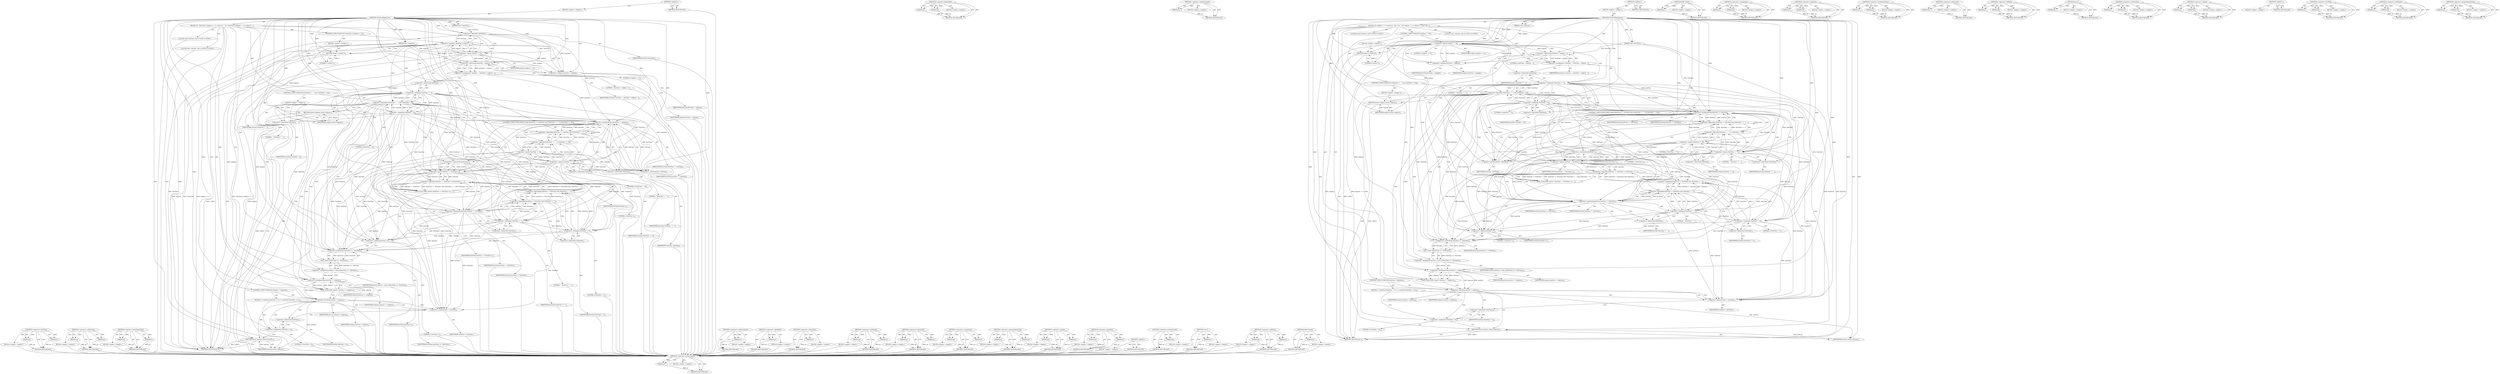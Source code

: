 digraph "XMP_Assert" {
vulnerable_191 [label=<(METHOD,&lt;operator&gt;.preIncrement)>];
vulnerable_192 [label=<(PARAM,p1)>];
vulnerable_193 [label=<(BLOCK,&lt;empty&gt;,&lt;empty&gt;)>];
vulnerable_194 [label=<(METHOD_RETURN,ANY)>];
vulnerable_145 [label=<(METHOD,&lt;operator&gt;.logicalAnd)>];
vulnerable_146 [label=<(PARAM,p1)>];
vulnerable_147 [label=<(PARAM,p2)>];
vulnerable_148 [label=<(BLOCK,&lt;empty&gt;,&lt;empty&gt;)>];
vulnerable_149 [label=<(METHOD_RETURN,ANY)>];
vulnerable_169 [label=<(METHOD,&lt;operator&gt;.preDecrement)>];
vulnerable_170 [label=<(PARAM,p1)>];
vulnerable_171 [label=<(BLOCK,&lt;empty&gt;,&lt;empty&gt;)>];
vulnerable_172 [label=<(METHOD_RETURN,ANY)>];
vulnerable_6 [label=<(METHOD,&lt;global&gt;)<SUB>1</SUB>>];
vulnerable_7 [label=<(BLOCK,&lt;empty&gt;,&lt;empty&gt;)<SUB>1</SUB>>];
vulnerable_8 [label=<(METHOD,TrimTrailingSpaces)<SUB>1</SUB>>];
vulnerable_9 [label=<(PARAM,char * firstChar)<SUB>1</SUB>>];
vulnerable_10 [label=<(PARAM,size_t origLen)<SUB>1</SUB>>];
vulnerable_11 [label=<(BLOCK,{
	if ( origLen == 0 ) return 0;
 
 	char * las...,{
	if ( origLen == 0 ) return 0;
 
 	char * las...)<SUB>2</SUB>>];
vulnerable_12 [label=<(CONTROL_STRUCTURE,IF,if (origLen == 0))<SUB>3</SUB>>];
vulnerable_13 [label=<(&lt;operator&gt;.equals,origLen == 0)<SUB>3</SUB>>];
vulnerable_14 [label=<(IDENTIFIER,origLen,origLen == 0)<SUB>3</SUB>>];
vulnerable_15 [label=<(LITERAL,0,origLen == 0)<SUB>3</SUB>>];
vulnerable_16 [label=<(BLOCK,&lt;empty&gt;,&lt;empty&gt;)<SUB>3</SUB>>];
vulnerable_17 [label=<(RETURN,return 0;,return 0;)<SUB>3</SUB>>];
vulnerable_18 [label=<(LITERAL,0,return 0;)<SUB>3</SUB>>];
vulnerable_19 [label="<(LOCAL,char* lastChar: char*)<SUB>5</SUB>>"];
vulnerable_20 [label=<(&lt;operator&gt;.assignment,* lastChar  = firstChar + origLen - 1)<SUB>5</SUB>>];
vulnerable_21 [label=<(IDENTIFIER,lastChar,* lastChar  = firstChar + origLen - 1)<SUB>5</SUB>>];
vulnerable_22 [label=<(&lt;operator&gt;.subtraction,firstChar + origLen - 1)<SUB>5</SUB>>];
vulnerable_23 [label=<(&lt;operator&gt;.addition,firstChar + origLen)<SUB>5</SUB>>];
vulnerable_24 [label=<(IDENTIFIER,firstChar,firstChar + origLen)<SUB>5</SUB>>];
vulnerable_25 [label=<(IDENTIFIER,origLen,firstChar + origLen)<SUB>5</SUB>>];
vulnerable_26 [label=<(LITERAL,1,firstChar + origLen - 1)<SUB>5</SUB>>];
vulnerable_27 [label=<(CONTROL_STRUCTURE,IF,if ((*lastChar != ' ') &amp;&amp; (*lastChar != 0)))<SUB>6</SUB>>];
vulnerable_28 [label=<(&lt;operator&gt;.logicalAnd,(*lastChar != ' ') &amp;&amp; (*lastChar != 0))<SUB>6</SUB>>];
vulnerable_29 [label=<(&lt;operator&gt;.notEquals,*lastChar != ' ')<SUB>6</SUB>>];
vulnerable_30 [label=<(&lt;operator&gt;.indirection,*lastChar)<SUB>6</SUB>>];
vulnerable_31 [label=<(IDENTIFIER,lastChar,*lastChar != ' ')<SUB>6</SUB>>];
vulnerable_32 [label=<(LITERAL,' ',*lastChar != ' ')<SUB>6</SUB>>];
vulnerable_33 [label=<(&lt;operator&gt;.notEquals,*lastChar != 0)<SUB>6</SUB>>];
vulnerable_34 [label=<(&lt;operator&gt;.indirection,*lastChar)<SUB>6</SUB>>];
vulnerable_35 [label=<(IDENTIFIER,lastChar,*lastChar != 0)<SUB>6</SUB>>];
vulnerable_36 [label=<(LITERAL,0,*lastChar != 0)<SUB>6</SUB>>];
vulnerable_37 [label=<(BLOCK,&lt;empty&gt;,&lt;empty&gt;)<SUB>6</SUB>>];
vulnerable_38 [label=<(RETURN,return origLen;,return origLen;)<SUB>6</SUB>>];
vulnerable_39 [label=<(IDENTIFIER,origLen,return origLen;)<SUB>6</SUB>>];
vulnerable_40 [label=<(CONTROL_STRUCTURE,WHILE,while ((firstChar &lt;= lastChar) &amp;&amp; ((*lastChar == ' ') || (*lastChar == 0))))<SUB>8</SUB>>];
vulnerable_41 [label=<(&lt;operator&gt;.logicalAnd,(firstChar &lt;= lastChar) &amp;&amp; ((*lastChar == ' ') ...)<SUB>8</SUB>>];
vulnerable_42 [label=<(&lt;operator&gt;.lessEqualsThan,firstChar &lt;= lastChar)<SUB>8</SUB>>];
vulnerable_43 [label=<(IDENTIFIER,firstChar,firstChar &lt;= lastChar)<SUB>8</SUB>>];
vulnerable_44 [label=<(IDENTIFIER,lastChar,firstChar &lt;= lastChar)<SUB>8</SUB>>];
vulnerable_45 [label=<(&lt;operator&gt;.logicalOr,(*lastChar == ' ') || (*lastChar == 0))<SUB>8</SUB>>];
vulnerable_46 [label=<(&lt;operator&gt;.equals,*lastChar == ' ')<SUB>8</SUB>>];
vulnerable_47 [label=<(&lt;operator&gt;.indirection,*lastChar)<SUB>8</SUB>>];
vulnerable_48 [label=<(IDENTIFIER,lastChar,*lastChar == ' ')<SUB>8</SUB>>];
vulnerable_49 [label=<(LITERAL,' ',*lastChar == ' ')<SUB>8</SUB>>];
vulnerable_50 [label=<(&lt;operator&gt;.equals,*lastChar == 0)<SUB>8</SUB>>];
vulnerable_51 [label=<(&lt;operator&gt;.indirection,*lastChar)<SUB>8</SUB>>];
vulnerable_52 [label=<(IDENTIFIER,lastChar,*lastChar == 0)<SUB>8</SUB>>];
vulnerable_53 [label=<(LITERAL,0,*lastChar == 0)<SUB>8</SUB>>];
vulnerable_54 [label=<(&lt;operator&gt;.preDecrement,--lastChar)<SUB>8</SUB>>];
vulnerable_55 [label=<(IDENTIFIER,lastChar,--lastChar)<SUB>8</SUB>>];
vulnerable_56 [label=<(XMP_Assert,XMP_Assert ( (lastChar == firstChar-1) ||
				 ...)<SUB>10</SUB>>];
vulnerable_57 [label=<(&lt;operator&gt;.logicalOr,(lastChar == firstChar-1) ||
				 ((lastChar &gt;=...)<SUB>10</SUB>>];
vulnerable_58 [label=<(&lt;operator&gt;.equals,lastChar == firstChar-1)<SUB>10</SUB>>];
vulnerable_59 [label=<(IDENTIFIER,lastChar,lastChar == firstChar-1)<SUB>10</SUB>>];
vulnerable_60 [label=<(&lt;operator&gt;.subtraction,firstChar-1)<SUB>10</SUB>>];
vulnerable_61 [label=<(IDENTIFIER,firstChar,firstChar-1)<SUB>10</SUB>>];
vulnerable_62 [label=<(LITERAL,1,firstChar-1)<SUB>10</SUB>>];
vulnerable_63 [label=<(&lt;operator&gt;.logicalAnd,(lastChar &gt;= firstChar) &amp;&amp; (*lastChar != ' ') &amp;...)<SUB>11</SUB>>];
vulnerable_64 [label=<(&lt;operator&gt;.logicalAnd,(lastChar &gt;= firstChar) &amp;&amp; (*lastChar != ' '))<SUB>11</SUB>>];
vulnerable_65 [label=<(&lt;operator&gt;.greaterEqualsThan,lastChar &gt;= firstChar)<SUB>11</SUB>>];
vulnerable_66 [label=<(IDENTIFIER,lastChar,lastChar &gt;= firstChar)<SUB>11</SUB>>];
vulnerable_67 [label=<(IDENTIFIER,firstChar,lastChar &gt;= firstChar)<SUB>11</SUB>>];
vulnerable_68 [label=<(&lt;operator&gt;.notEquals,*lastChar != ' ')<SUB>11</SUB>>];
vulnerable_69 [label=<(&lt;operator&gt;.indirection,*lastChar)<SUB>11</SUB>>];
vulnerable_70 [label=<(IDENTIFIER,lastChar,*lastChar != ' ')<SUB>11</SUB>>];
vulnerable_71 [label=<(LITERAL,' ',*lastChar != ' ')<SUB>11</SUB>>];
vulnerable_72 [label=<(&lt;operator&gt;.notEquals,*lastChar != 0)<SUB>11</SUB>>];
vulnerable_73 [label=<(&lt;operator&gt;.indirection,*lastChar)<SUB>11</SUB>>];
vulnerable_74 [label=<(IDENTIFIER,lastChar,*lastChar != 0)<SUB>11</SUB>>];
vulnerable_75 [label=<(LITERAL,0,*lastChar != 0)<SUB>11</SUB>>];
vulnerable_76 [label="<(LOCAL,size_t newLen: size_t)<SUB>13</SUB>>"];
vulnerable_77 [label=<(&lt;operator&gt;.assignment,newLen = (size_t)((lastChar+1) - firstChar))<SUB>13</SUB>>];
vulnerable_78 [label=<(IDENTIFIER,newLen,newLen = (size_t)((lastChar+1) - firstChar))<SUB>13</SUB>>];
vulnerable_79 [label=<(size_t,(size_t)((lastChar+1) - firstChar))<SUB>13</SUB>>];
vulnerable_80 [label=<(&lt;operator&gt;.subtraction,(lastChar+1) - firstChar)<SUB>13</SUB>>];
vulnerable_81 [label=<(&lt;operator&gt;.addition,lastChar+1)<SUB>13</SUB>>];
vulnerable_82 [label=<(IDENTIFIER,lastChar,lastChar+1)<SUB>13</SUB>>];
vulnerable_83 [label=<(LITERAL,1,lastChar+1)<SUB>13</SUB>>];
vulnerable_84 [label=<(IDENTIFIER,firstChar,(lastChar+1) - firstChar)<SUB>13</SUB>>];
vulnerable_85 [label=<(XMP_Assert,XMP_Assert ( newLen &lt;= origLen ))<SUB>14</SUB>>];
vulnerable_86 [label=<(&lt;operator&gt;.lessEqualsThan,newLen &lt;= origLen)<SUB>14</SUB>>];
vulnerable_87 [label=<(IDENTIFIER,newLen,newLen &lt;= origLen)<SUB>14</SUB>>];
vulnerable_88 [label=<(IDENTIFIER,origLen,newLen &lt;= origLen)<SUB>14</SUB>>];
vulnerable_89 [label=<(CONTROL_STRUCTURE,IF,if (newLen &lt; origLen))<SUB>16</SUB>>];
vulnerable_90 [label=<(&lt;operator&gt;.lessThan,newLen &lt; origLen)<SUB>16</SUB>>];
vulnerable_91 [label=<(IDENTIFIER,newLen,newLen &lt; origLen)<SUB>16</SUB>>];
vulnerable_92 [label=<(IDENTIFIER,origLen,newLen &lt; origLen)<SUB>16</SUB>>];
vulnerable_93 [label=<(BLOCK,{
		++lastChar;
		*lastChar = 0;
	},{
		++lastChar;
		*lastChar = 0;
	})<SUB>16</SUB>>];
vulnerable_94 [label=<(&lt;operator&gt;.preIncrement,++lastChar)<SUB>17</SUB>>];
vulnerable_95 [label=<(IDENTIFIER,lastChar,++lastChar)<SUB>17</SUB>>];
vulnerable_96 [label=<(&lt;operator&gt;.assignment,*lastChar = 0)<SUB>18</SUB>>];
vulnerable_97 [label=<(&lt;operator&gt;.indirection,*lastChar)<SUB>18</SUB>>];
vulnerable_98 [label=<(IDENTIFIER,lastChar,*lastChar = 0)<SUB>18</SUB>>];
vulnerable_99 [label=<(LITERAL,0,*lastChar = 0)<SUB>18</SUB>>];
vulnerable_100 [label=<(RETURN,return newLen;,return newLen;)<SUB>21</SUB>>];
vulnerable_101 [label=<(IDENTIFIER,newLen,return newLen;)<SUB>21</SUB>>];
vulnerable_102 [label=<(METHOD_RETURN,size_t)<SUB>1</SUB>>];
vulnerable_104 [label=<(METHOD_RETURN,ANY)<SUB>1</SUB>>];
vulnerable_173 [label=<(METHOD,XMP_Assert)>];
vulnerable_174 [label=<(PARAM,p1)>];
vulnerable_175 [label=<(BLOCK,&lt;empty&gt;,&lt;empty&gt;)>];
vulnerable_176 [label=<(METHOD_RETURN,ANY)>];
vulnerable_130 [label=<(METHOD,&lt;operator&gt;.assignment)>];
vulnerable_131 [label=<(PARAM,p1)>];
vulnerable_132 [label=<(PARAM,p2)>];
vulnerable_133 [label=<(BLOCK,&lt;empty&gt;,&lt;empty&gt;)>];
vulnerable_134 [label=<(METHOD_RETURN,ANY)>];
vulnerable_164 [label=<(METHOD,&lt;operator&gt;.logicalOr)>];
vulnerable_165 [label=<(PARAM,p1)>];
vulnerable_166 [label=<(PARAM,p2)>];
vulnerable_167 [label=<(BLOCK,&lt;empty&gt;,&lt;empty&gt;)>];
vulnerable_168 [label=<(METHOD_RETURN,ANY)>];
vulnerable_159 [label=<(METHOD,&lt;operator&gt;.lessEqualsThan)>];
vulnerable_160 [label=<(PARAM,p1)>];
vulnerable_161 [label=<(PARAM,p2)>];
vulnerable_162 [label=<(BLOCK,&lt;empty&gt;,&lt;empty&gt;)>];
vulnerable_163 [label=<(METHOD_RETURN,ANY)>];
vulnerable_155 [label=<(METHOD,&lt;operator&gt;.indirection)>];
vulnerable_156 [label=<(PARAM,p1)>];
vulnerable_157 [label=<(BLOCK,&lt;empty&gt;,&lt;empty&gt;)>];
vulnerable_158 [label=<(METHOD_RETURN,ANY)>];
vulnerable_140 [label=<(METHOD,&lt;operator&gt;.addition)>];
vulnerable_141 [label=<(PARAM,p1)>];
vulnerable_142 [label=<(PARAM,p2)>];
vulnerable_143 [label=<(BLOCK,&lt;empty&gt;,&lt;empty&gt;)>];
vulnerable_144 [label=<(METHOD_RETURN,ANY)>];
vulnerable_182 [label=<(METHOD,size_t)>];
vulnerable_183 [label=<(PARAM,p1)>];
vulnerable_184 [label=<(BLOCK,&lt;empty&gt;,&lt;empty&gt;)>];
vulnerable_185 [label=<(METHOD_RETURN,ANY)>];
vulnerable_135 [label=<(METHOD,&lt;operator&gt;.subtraction)>];
vulnerable_136 [label=<(PARAM,p1)>];
vulnerable_137 [label=<(PARAM,p2)>];
vulnerable_138 [label=<(BLOCK,&lt;empty&gt;,&lt;empty&gt;)>];
vulnerable_139 [label=<(METHOD_RETURN,ANY)>];
vulnerable_125 [label=<(METHOD,&lt;operator&gt;.equals)>];
vulnerable_126 [label=<(PARAM,p1)>];
vulnerable_127 [label=<(PARAM,p2)>];
vulnerable_128 [label=<(BLOCK,&lt;empty&gt;,&lt;empty&gt;)>];
vulnerable_129 [label=<(METHOD_RETURN,ANY)>];
vulnerable_119 [label=<(METHOD,&lt;global&gt;)<SUB>1</SUB>>];
vulnerable_120 [label=<(BLOCK,&lt;empty&gt;,&lt;empty&gt;)>];
vulnerable_121 [label=<(METHOD_RETURN,ANY)>];
vulnerable_186 [label=<(METHOD,&lt;operator&gt;.lessThan)>];
vulnerable_187 [label=<(PARAM,p1)>];
vulnerable_188 [label=<(PARAM,p2)>];
vulnerable_189 [label=<(BLOCK,&lt;empty&gt;,&lt;empty&gt;)>];
vulnerable_190 [label=<(METHOD_RETURN,ANY)>];
vulnerable_150 [label=<(METHOD,&lt;operator&gt;.notEquals)>];
vulnerable_151 [label=<(PARAM,p1)>];
vulnerable_152 [label=<(PARAM,p2)>];
vulnerable_153 [label=<(BLOCK,&lt;empty&gt;,&lt;empty&gt;)>];
vulnerable_154 [label=<(METHOD_RETURN,ANY)>];
vulnerable_177 [label=<(METHOD,&lt;operator&gt;.greaterEqualsThan)>];
vulnerable_178 [label=<(PARAM,p1)>];
vulnerable_179 [label=<(PARAM,p2)>];
vulnerable_180 [label=<(BLOCK,&lt;empty&gt;,&lt;empty&gt;)>];
vulnerable_181 [label=<(METHOD_RETURN,ANY)>];
fixed_193 [label=<(METHOD,&lt;operator&gt;.lessThan)>];
fixed_194 [label=<(PARAM,p1)>];
fixed_195 [label=<(PARAM,p2)>];
fixed_196 [label=<(BLOCK,&lt;empty&gt;,&lt;empty&gt;)>];
fixed_197 [label=<(METHOD_RETURN,ANY)>];
fixed_147 [label=<(METHOD,&lt;operator&gt;.subtraction)>];
fixed_148 [label=<(PARAM,p1)>];
fixed_149 [label=<(PARAM,p2)>];
fixed_150 [label=<(BLOCK,&lt;empty&gt;,&lt;empty&gt;)>];
fixed_151 [label=<(METHOD_RETURN,ANY)>];
fixed_171 [label=<(METHOD,&lt;operator&gt;.lessEqualsThan)>];
fixed_172 [label=<(PARAM,p1)>];
fixed_173 [label=<(PARAM,p2)>];
fixed_174 [label=<(BLOCK,&lt;empty&gt;,&lt;empty&gt;)>];
fixed_175 [label=<(METHOD_RETURN,ANY)>];
fixed_6 [label=<(METHOD,&lt;global&gt;)<SUB>1</SUB>>];
fixed_7 [label=<(BLOCK,&lt;empty&gt;,&lt;empty&gt;)<SUB>1</SUB>>];
fixed_8 [label=<(METHOD,TrimTrailingSpaces)<SUB>1</SUB>>];
fixed_9 [label=<(PARAM,char * firstChar)<SUB>1</SUB>>];
fixed_10 [label=<(PARAM,size_t origLen)<SUB>1</SUB>>];
fixed_11 [label=<(BLOCK,{
	if ( !firstChar || origLen == 0 ) return 0;
...,{
	if ( !firstChar || origLen == 0 ) return 0;
...)<SUB>2</SUB>>];
fixed_12 [label=<(CONTROL_STRUCTURE,IF,if (!firstChar || origLen == 0))<SUB>3</SUB>>];
fixed_13 [label=<(&lt;operator&gt;.logicalOr,!firstChar || origLen == 0)<SUB>3</SUB>>];
fixed_14 [label=<(&lt;operator&gt;.logicalNot,!firstChar)<SUB>3</SUB>>];
fixed_15 [label=<(IDENTIFIER,firstChar,!firstChar)<SUB>3</SUB>>];
fixed_16 [label=<(&lt;operator&gt;.equals,origLen == 0)<SUB>3</SUB>>];
fixed_17 [label=<(IDENTIFIER,origLen,origLen == 0)<SUB>3</SUB>>];
fixed_18 [label=<(LITERAL,0,origLen == 0)<SUB>3</SUB>>];
fixed_19 [label=<(BLOCK,&lt;empty&gt;,&lt;empty&gt;)<SUB>3</SUB>>];
fixed_20 [label=<(RETURN,return 0;,return 0;)<SUB>3</SUB>>];
fixed_21 [label=<(LITERAL,0,return 0;)<SUB>3</SUB>>];
fixed_22 [label="<(LOCAL,char* lastChar: char*)<SUB>5</SUB>>"];
fixed_23 [label=<(&lt;operator&gt;.assignment,* lastChar  = firstChar + origLen - 1)<SUB>5</SUB>>];
fixed_24 [label=<(IDENTIFIER,lastChar,* lastChar  = firstChar + origLen - 1)<SUB>5</SUB>>];
fixed_25 [label=<(&lt;operator&gt;.subtraction,firstChar + origLen - 1)<SUB>5</SUB>>];
fixed_26 [label=<(&lt;operator&gt;.addition,firstChar + origLen)<SUB>5</SUB>>];
fixed_27 [label=<(IDENTIFIER,firstChar,firstChar + origLen)<SUB>5</SUB>>];
fixed_28 [label=<(IDENTIFIER,origLen,firstChar + origLen)<SUB>5</SUB>>];
fixed_29 [label=<(LITERAL,1,firstChar + origLen - 1)<SUB>5</SUB>>];
fixed_30 [label=<(CONTROL_STRUCTURE,IF,if ((*lastChar != ' ') &amp;&amp; (*lastChar != 0)))<SUB>6</SUB>>];
fixed_31 [label=<(&lt;operator&gt;.logicalAnd,(*lastChar != ' ') &amp;&amp; (*lastChar != 0))<SUB>6</SUB>>];
fixed_32 [label=<(&lt;operator&gt;.notEquals,*lastChar != ' ')<SUB>6</SUB>>];
fixed_33 [label=<(&lt;operator&gt;.indirection,*lastChar)<SUB>6</SUB>>];
fixed_34 [label=<(IDENTIFIER,lastChar,*lastChar != ' ')<SUB>6</SUB>>];
fixed_35 [label=<(LITERAL,' ',*lastChar != ' ')<SUB>6</SUB>>];
fixed_36 [label=<(&lt;operator&gt;.notEquals,*lastChar != 0)<SUB>6</SUB>>];
fixed_37 [label=<(&lt;operator&gt;.indirection,*lastChar)<SUB>6</SUB>>];
fixed_38 [label=<(IDENTIFIER,lastChar,*lastChar != 0)<SUB>6</SUB>>];
fixed_39 [label=<(LITERAL,0,*lastChar != 0)<SUB>6</SUB>>];
fixed_40 [label=<(BLOCK,&lt;empty&gt;,&lt;empty&gt;)<SUB>6</SUB>>];
fixed_41 [label=<(RETURN,return origLen;,return origLen;)<SUB>6</SUB>>];
fixed_42 [label=<(IDENTIFIER,origLen,return origLen;)<SUB>6</SUB>>];
fixed_43 [label=<(CONTROL_STRUCTURE,WHILE,while ((firstChar &lt;= lastChar) &amp;&amp; ((*lastChar == ' ') || (*lastChar == 0))))<SUB>8</SUB>>];
fixed_44 [label=<(&lt;operator&gt;.logicalAnd,(firstChar &lt;= lastChar) &amp;&amp; ((*lastChar == ' ') ...)<SUB>8</SUB>>];
fixed_45 [label=<(&lt;operator&gt;.lessEqualsThan,firstChar &lt;= lastChar)<SUB>8</SUB>>];
fixed_46 [label=<(IDENTIFIER,firstChar,firstChar &lt;= lastChar)<SUB>8</SUB>>];
fixed_47 [label=<(IDENTIFIER,lastChar,firstChar &lt;= lastChar)<SUB>8</SUB>>];
fixed_48 [label=<(&lt;operator&gt;.logicalOr,(*lastChar == ' ') || (*lastChar == 0))<SUB>8</SUB>>];
fixed_49 [label=<(&lt;operator&gt;.equals,*lastChar == ' ')<SUB>8</SUB>>];
fixed_50 [label=<(&lt;operator&gt;.indirection,*lastChar)<SUB>8</SUB>>];
fixed_51 [label=<(IDENTIFIER,lastChar,*lastChar == ' ')<SUB>8</SUB>>];
fixed_52 [label=<(LITERAL,' ',*lastChar == ' ')<SUB>8</SUB>>];
fixed_53 [label=<(&lt;operator&gt;.equals,*lastChar == 0)<SUB>8</SUB>>];
fixed_54 [label=<(&lt;operator&gt;.indirection,*lastChar)<SUB>8</SUB>>];
fixed_55 [label=<(IDENTIFIER,lastChar,*lastChar == 0)<SUB>8</SUB>>];
fixed_56 [label=<(LITERAL,0,*lastChar == 0)<SUB>8</SUB>>];
fixed_57 [label=<(&lt;operator&gt;.preDecrement,--lastChar)<SUB>8</SUB>>];
fixed_58 [label=<(IDENTIFIER,lastChar,--lastChar)<SUB>8</SUB>>];
fixed_59 [label=<(XMP_Assert,XMP_Assert ( (lastChar == firstChar-1) ||
				 ...)<SUB>10</SUB>>];
fixed_60 [label=<(&lt;operator&gt;.logicalOr,(lastChar == firstChar-1) ||
				 ((lastChar &gt;=...)<SUB>10</SUB>>];
fixed_61 [label=<(&lt;operator&gt;.equals,lastChar == firstChar-1)<SUB>10</SUB>>];
fixed_62 [label=<(IDENTIFIER,lastChar,lastChar == firstChar-1)<SUB>10</SUB>>];
fixed_63 [label=<(&lt;operator&gt;.subtraction,firstChar-1)<SUB>10</SUB>>];
fixed_64 [label=<(IDENTIFIER,firstChar,firstChar-1)<SUB>10</SUB>>];
fixed_65 [label=<(LITERAL,1,firstChar-1)<SUB>10</SUB>>];
fixed_66 [label=<(&lt;operator&gt;.logicalAnd,(lastChar &gt;= firstChar) &amp;&amp; (*lastChar != ' ') &amp;...)<SUB>11</SUB>>];
fixed_67 [label=<(&lt;operator&gt;.logicalAnd,(lastChar &gt;= firstChar) &amp;&amp; (*lastChar != ' '))<SUB>11</SUB>>];
fixed_68 [label=<(&lt;operator&gt;.greaterEqualsThan,lastChar &gt;= firstChar)<SUB>11</SUB>>];
fixed_69 [label=<(IDENTIFIER,lastChar,lastChar &gt;= firstChar)<SUB>11</SUB>>];
fixed_70 [label=<(IDENTIFIER,firstChar,lastChar &gt;= firstChar)<SUB>11</SUB>>];
fixed_71 [label=<(&lt;operator&gt;.notEquals,*lastChar != ' ')<SUB>11</SUB>>];
fixed_72 [label=<(&lt;operator&gt;.indirection,*lastChar)<SUB>11</SUB>>];
fixed_73 [label=<(IDENTIFIER,lastChar,*lastChar != ' ')<SUB>11</SUB>>];
fixed_74 [label=<(LITERAL,' ',*lastChar != ' ')<SUB>11</SUB>>];
fixed_75 [label=<(&lt;operator&gt;.notEquals,*lastChar != 0)<SUB>11</SUB>>];
fixed_76 [label=<(&lt;operator&gt;.indirection,*lastChar)<SUB>11</SUB>>];
fixed_77 [label=<(IDENTIFIER,lastChar,*lastChar != 0)<SUB>11</SUB>>];
fixed_78 [label=<(LITERAL,0,*lastChar != 0)<SUB>11</SUB>>];
fixed_79 [label="<(LOCAL,size_t newLen: size_t)<SUB>13</SUB>>"];
fixed_80 [label=<(&lt;operator&gt;.assignment,newLen = (size_t)((lastChar+1) - firstChar))<SUB>13</SUB>>];
fixed_81 [label=<(IDENTIFIER,newLen,newLen = (size_t)((lastChar+1) - firstChar))<SUB>13</SUB>>];
fixed_82 [label=<(size_t,(size_t)((lastChar+1) - firstChar))<SUB>13</SUB>>];
fixed_83 [label=<(&lt;operator&gt;.subtraction,(lastChar+1) - firstChar)<SUB>13</SUB>>];
fixed_84 [label=<(&lt;operator&gt;.addition,lastChar+1)<SUB>13</SUB>>];
fixed_85 [label=<(IDENTIFIER,lastChar,lastChar+1)<SUB>13</SUB>>];
fixed_86 [label=<(LITERAL,1,lastChar+1)<SUB>13</SUB>>];
fixed_87 [label=<(IDENTIFIER,firstChar,(lastChar+1) - firstChar)<SUB>13</SUB>>];
fixed_88 [label=<(XMP_Assert,XMP_Assert ( newLen &lt;= origLen ))<SUB>14</SUB>>];
fixed_89 [label=<(&lt;operator&gt;.lessEqualsThan,newLen &lt;= origLen)<SUB>14</SUB>>];
fixed_90 [label=<(IDENTIFIER,newLen,newLen &lt;= origLen)<SUB>14</SUB>>];
fixed_91 [label=<(IDENTIFIER,origLen,newLen &lt;= origLen)<SUB>14</SUB>>];
fixed_92 [label=<(CONTROL_STRUCTURE,IF,if (newLen &lt; origLen))<SUB>16</SUB>>];
fixed_93 [label=<(&lt;operator&gt;.lessThan,newLen &lt; origLen)<SUB>16</SUB>>];
fixed_94 [label=<(IDENTIFIER,newLen,newLen &lt; origLen)<SUB>16</SUB>>];
fixed_95 [label=<(IDENTIFIER,origLen,newLen &lt; origLen)<SUB>16</SUB>>];
fixed_96 [label=<(BLOCK,{
		++lastChar;
		*lastChar = 0;
	},{
		++lastChar;
		*lastChar = 0;
	})<SUB>16</SUB>>];
fixed_97 [label=<(&lt;operator&gt;.preIncrement,++lastChar)<SUB>17</SUB>>];
fixed_98 [label=<(IDENTIFIER,lastChar,++lastChar)<SUB>17</SUB>>];
fixed_99 [label=<(&lt;operator&gt;.assignment,*lastChar = 0)<SUB>18</SUB>>];
fixed_100 [label=<(&lt;operator&gt;.indirection,*lastChar)<SUB>18</SUB>>];
fixed_101 [label=<(IDENTIFIER,lastChar,*lastChar = 0)<SUB>18</SUB>>];
fixed_102 [label=<(LITERAL,0,*lastChar = 0)<SUB>18</SUB>>];
fixed_103 [label=<(RETURN,return newLen;,return newLen;)<SUB>21</SUB>>];
fixed_104 [label=<(IDENTIFIER,newLen,return newLen;)<SUB>21</SUB>>];
fixed_105 [label=<(METHOD_RETURN,size_t)<SUB>1</SUB>>];
fixed_107 [label=<(METHOD_RETURN,ANY)<SUB>1</SUB>>];
fixed_176 [label=<(METHOD,&lt;operator&gt;.preDecrement)>];
fixed_177 [label=<(PARAM,p1)>];
fixed_178 [label=<(BLOCK,&lt;empty&gt;,&lt;empty&gt;)>];
fixed_179 [label=<(METHOD_RETURN,ANY)>];
fixed_133 [label=<(METHOD,&lt;operator&gt;.logicalNot)>];
fixed_134 [label=<(PARAM,p1)>];
fixed_135 [label=<(BLOCK,&lt;empty&gt;,&lt;empty&gt;)>];
fixed_136 [label=<(METHOD_RETURN,ANY)>];
fixed_167 [label=<(METHOD,&lt;operator&gt;.indirection)>];
fixed_168 [label=<(PARAM,p1)>];
fixed_169 [label=<(BLOCK,&lt;empty&gt;,&lt;empty&gt;)>];
fixed_170 [label=<(METHOD_RETURN,ANY)>];
fixed_162 [label=<(METHOD,&lt;operator&gt;.notEquals)>];
fixed_163 [label=<(PARAM,p1)>];
fixed_164 [label=<(PARAM,p2)>];
fixed_165 [label=<(BLOCK,&lt;empty&gt;,&lt;empty&gt;)>];
fixed_166 [label=<(METHOD_RETURN,ANY)>];
fixed_157 [label=<(METHOD,&lt;operator&gt;.logicalAnd)>];
fixed_158 [label=<(PARAM,p1)>];
fixed_159 [label=<(PARAM,p2)>];
fixed_160 [label=<(BLOCK,&lt;empty&gt;,&lt;empty&gt;)>];
fixed_161 [label=<(METHOD_RETURN,ANY)>];
fixed_142 [label=<(METHOD,&lt;operator&gt;.assignment)>];
fixed_143 [label=<(PARAM,p1)>];
fixed_144 [label=<(PARAM,p2)>];
fixed_145 [label=<(BLOCK,&lt;empty&gt;,&lt;empty&gt;)>];
fixed_146 [label=<(METHOD_RETURN,ANY)>];
fixed_184 [label=<(METHOD,&lt;operator&gt;.greaterEqualsThan)>];
fixed_185 [label=<(PARAM,p1)>];
fixed_186 [label=<(PARAM,p2)>];
fixed_187 [label=<(BLOCK,&lt;empty&gt;,&lt;empty&gt;)>];
fixed_188 [label=<(METHOD_RETURN,ANY)>];
fixed_137 [label=<(METHOD,&lt;operator&gt;.equals)>];
fixed_138 [label=<(PARAM,p1)>];
fixed_139 [label=<(PARAM,p2)>];
fixed_140 [label=<(BLOCK,&lt;empty&gt;,&lt;empty&gt;)>];
fixed_141 [label=<(METHOD_RETURN,ANY)>];
fixed_128 [label=<(METHOD,&lt;operator&gt;.logicalOr)>];
fixed_129 [label=<(PARAM,p1)>];
fixed_130 [label=<(PARAM,p2)>];
fixed_131 [label=<(BLOCK,&lt;empty&gt;,&lt;empty&gt;)>];
fixed_132 [label=<(METHOD_RETURN,ANY)>];
fixed_122 [label=<(METHOD,&lt;global&gt;)<SUB>1</SUB>>];
fixed_123 [label=<(BLOCK,&lt;empty&gt;,&lt;empty&gt;)>];
fixed_124 [label=<(METHOD_RETURN,ANY)>];
fixed_198 [label=<(METHOD,&lt;operator&gt;.preIncrement)>];
fixed_199 [label=<(PARAM,p1)>];
fixed_200 [label=<(BLOCK,&lt;empty&gt;,&lt;empty&gt;)>];
fixed_201 [label=<(METHOD_RETURN,ANY)>];
fixed_189 [label=<(METHOD,size_t)>];
fixed_190 [label=<(PARAM,p1)>];
fixed_191 [label=<(BLOCK,&lt;empty&gt;,&lt;empty&gt;)>];
fixed_192 [label=<(METHOD_RETURN,ANY)>];
fixed_152 [label=<(METHOD,&lt;operator&gt;.addition)>];
fixed_153 [label=<(PARAM,p1)>];
fixed_154 [label=<(PARAM,p2)>];
fixed_155 [label=<(BLOCK,&lt;empty&gt;,&lt;empty&gt;)>];
fixed_156 [label=<(METHOD_RETURN,ANY)>];
fixed_180 [label=<(METHOD,XMP_Assert)>];
fixed_181 [label=<(PARAM,p1)>];
fixed_182 [label=<(BLOCK,&lt;empty&gt;,&lt;empty&gt;)>];
fixed_183 [label=<(METHOD_RETURN,ANY)>];
vulnerable_191 -> vulnerable_192  [key=0, label="AST: "];
vulnerable_191 -> vulnerable_192  [key=1, label="DDG: "];
vulnerable_191 -> vulnerable_193  [key=0, label="AST: "];
vulnerable_191 -> vulnerable_194  [key=0, label="AST: "];
vulnerable_191 -> vulnerable_194  [key=1, label="CFG: "];
vulnerable_192 -> vulnerable_194  [key=0, label="DDG: p1"];
vulnerable_145 -> vulnerable_146  [key=0, label="AST: "];
vulnerable_145 -> vulnerable_146  [key=1, label="DDG: "];
vulnerable_145 -> vulnerable_148  [key=0, label="AST: "];
vulnerable_145 -> vulnerable_147  [key=0, label="AST: "];
vulnerable_145 -> vulnerable_147  [key=1, label="DDG: "];
vulnerable_145 -> vulnerable_149  [key=0, label="AST: "];
vulnerable_145 -> vulnerable_149  [key=1, label="CFG: "];
vulnerable_146 -> vulnerable_149  [key=0, label="DDG: p1"];
vulnerable_147 -> vulnerable_149  [key=0, label="DDG: p2"];
vulnerable_169 -> vulnerable_170  [key=0, label="AST: "];
vulnerable_169 -> vulnerable_170  [key=1, label="DDG: "];
vulnerable_169 -> vulnerable_171  [key=0, label="AST: "];
vulnerable_169 -> vulnerable_172  [key=0, label="AST: "];
vulnerable_169 -> vulnerable_172  [key=1, label="CFG: "];
vulnerable_170 -> vulnerable_172  [key=0, label="DDG: p1"];
vulnerable_6 -> vulnerable_7  [key=0, label="AST: "];
vulnerable_6 -> vulnerable_104  [key=0, label="AST: "];
vulnerable_6 -> vulnerable_104  [key=1, label="CFG: "];
vulnerable_7 -> vulnerable_8  [key=0, label="AST: "];
vulnerable_8 -> vulnerable_9  [key=0, label="AST: "];
vulnerable_8 -> vulnerable_9  [key=1, label="DDG: "];
vulnerable_8 -> vulnerable_10  [key=0, label="AST: "];
vulnerable_8 -> vulnerable_10  [key=1, label="DDG: "];
vulnerable_8 -> vulnerable_11  [key=0, label="AST: "];
vulnerable_8 -> vulnerable_102  [key=0, label="AST: "];
vulnerable_8 -> vulnerable_13  [key=0, label="CFG: "];
vulnerable_8 -> vulnerable_13  [key=1, label="DDG: "];
vulnerable_8 -> vulnerable_101  [key=0, label="DDG: "];
vulnerable_8 -> vulnerable_17  [key=0, label="DDG: "];
vulnerable_8 -> vulnerable_22  [key=0, label="DDG: "];
vulnerable_8 -> vulnerable_54  [key=0, label="DDG: "];
vulnerable_8 -> vulnerable_86  [key=0, label="DDG: "];
vulnerable_8 -> vulnerable_90  [key=0, label="DDG: "];
vulnerable_8 -> vulnerable_96  [key=0, label="DDG: "];
vulnerable_8 -> vulnerable_18  [key=0, label="DDG: "];
vulnerable_8 -> vulnerable_23  [key=0, label="DDG: "];
vulnerable_8 -> vulnerable_29  [key=0, label="DDG: "];
vulnerable_8 -> vulnerable_33  [key=0, label="DDG: "];
vulnerable_8 -> vulnerable_39  [key=0, label="DDG: "];
vulnerable_8 -> vulnerable_42  [key=0, label="DDG: "];
vulnerable_8 -> vulnerable_58  [key=0, label="DDG: "];
vulnerable_8 -> vulnerable_80  [key=0, label="DDG: "];
vulnerable_8 -> vulnerable_94  [key=0, label="DDG: "];
vulnerable_8 -> vulnerable_46  [key=0, label="DDG: "];
vulnerable_8 -> vulnerable_50  [key=0, label="DDG: "];
vulnerable_8 -> vulnerable_60  [key=0, label="DDG: "];
vulnerable_8 -> vulnerable_72  [key=0, label="DDG: "];
vulnerable_8 -> vulnerable_81  [key=0, label="DDG: "];
vulnerable_8 -> vulnerable_65  [key=0, label="DDG: "];
vulnerable_8 -> vulnerable_68  [key=0, label="DDG: "];
vulnerable_9 -> vulnerable_102  [key=0, label="DDG: firstChar"];
vulnerable_9 -> vulnerable_22  [key=0, label="DDG: firstChar"];
vulnerable_9 -> vulnerable_23  [key=0, label="DDG: firstChar"];
vulnerable_9 -> vulnerable_42  [key=0, label="DDG: firstChar"];
vulnerable_10 -> vulnerable_13  [key=0, label="DDG: origLen"];
vulnerable_11 -> vulnerable_12  [key=0, label="AST: "];
vulnerable_11 -> vulnerable_19  [key=0, label="AST: "];
vulnerable_11 -> vulnerable_20  [key=0, label="AST: "];
vulnerable_11 -> vulnerable_27  [key=0, label="AST: "];
vulnerable_11 -> vulnerable_40  [key=0, label="AST: "];
vulnerable_11 -> vulnerable_56  [key=0, label="AST: "];
vulnerable_11 -> vulnerable_76  [key=0, label="AST: "];
vulnerable_11 -> vulnerable_77  [key=0, label="AST: "];
vulnerable_11 -> vulnerable_85  [key=0, label="AST: "];
vulnerable_11 -> vulnerable_89  [key=0, label="AST: "];
vulnerable_11 -> vulnerable_100  [key=0, label="AST: "];
vulnerable_12 -> vulnerable_13  [key=0, label="AST: "];
vulnerable_12 -> vulnerable_16  [key=0, label="AST: "];
vulnerable_13 -> vulnerable_14  [key=0, label="AST: "];
vulnerable_13 -> vulnerable_15  [key=0, label="AST: "];
vulnerable_13 -> vulnerable_17  [key=0, label="CFG: "];
vulnerable_13 -> vulnerable_17  [key=1, label="CDG: "];
vulnerable_13 -> vulnerable_23  [key=0, label="CFG: "];
vulnerable_13 -> vulnerable_23  [key=1, label="DDG: origLen"];
vulnerable_13 -> vulnerable_23  [key=2, label="CDG: "];
vulnerable_13 -> vulnerable_102  [key=0, label="DDG: origLen"];
vulnerable_13 -> vulnerable_102  [key=1, label="DDG: origLen == 0"];
vulnerable_13 -> vulnerable_22  [key=0, label="DDG: origLen"];
vulnerable_13 -> vulnerable_22  [key=1, label="CDG: "];
vulnerable_13 -> vulnerable_86  [key=0, label="DDG: origLen"];
vulnerable_13 -> vulnerable_39  [key=0, label="DDG: origLen"];
vulnerable_13 -> vulnerable_30  [key=0, label="CDG: "];
vulnerable_13 -> vulnerable_28  [key=0, label="CDG: "];
vulnerable_13 -> vulnerable_20  [key=0, label="CDG: "];
vulnerable_13 -> vulnerable_29  [key=0, label="CDG: "];
vulnerable_16 -> vulnerable_17  [key=0, label="AST: "];
vulnerable_17 -> vulnerable_18  [key=0, label="AST: "];
vulnerable_17 -> vulnerable_102  [key=0, label="CFG: "];
vulnerable_17 -> vulnerable_102  [key=1, label="DDG: &lt;RET&gt;"];
vulnerable_18 -> vulnerable_17  [key=0, label="DDG: 0"];
vulnerable_20 -> vulnerable_21  [key=0, label="AST: "];
vulnerable_20 -> vulnerable_22  [key=0, label="AST: "];
vulnerable_20 -> vulnerable_30  [key=0, label="CFG: "];
vulnerable_20 -> vulnerable_42  [key=0, label="DDG: lastChar"];
vulnerable_22 -> vulnerable_23  [key=0, label="AST: "];
vulnerable_22 -> vulnerable_26  [key=0, label="AST: "];
vulnerable_22 -> vulnerable_20  [key=0, label="CFG: "];
vulnerable_22 -> vulnerable_20  [key=1, label="DDG: firstChar + origLen"];
vulnerable_22 -> vulnerable_20  [key=2, label="DDG: 1"];
vulnerable_23 -> vulnerable_24  [key=0, label="AST: "];
vulnerable_23 -> vulnerable_25  [key=0, label="AST: "];
vulnerable_23 -> vulnerable_22  [key=0, label="CFG: "];
vulnerable_27 -> vulnerable_28  [key=0, label="AST: "];
vulnerable_27 -> vulnerable_37  [key=0, label="AST: "];
vulnerable_28 -> vulnerable_29  [key=0, label="AST: "];
vulnerable_28 -> vulnerable_33  [key=0, label="AST: "];
vulnerable_28 -> vulnerable_38  [key=0, label="CFG: "];
vulnerable_28 -> vulnerable_38  [key=1, label="CDG: "];
vulnerable_28 -> vulnerable_42  [key=0, label="CFG: "];
vulnerable_28 -> vulnerable_42  [key=1, label="CDG: "];
vulnerable_28 -> vulnerable_63  [key=0, label="DDG: *lastChar != 0"];
vulnerable_28 -> vulnerable_64  [key=0, label="DDG: *lastChar != ' '"];
vulnerable_28 -> vulnerable_60  [key=0, label="CDG: "];
vulnerable_28 -> vulnerable_77  [key=0, label="CDG: "];
vulnerable_28 -> vulnerable_57  [key=0, label="CDG: "];
vulnerable_28 -> vulnerable_81  [key=0, label="CDG: "];
vulnerable_28 -> vulnerable_85  [key=0, label="CDG: "];
vulnerable_28 -> vulnerable_56  [key=0, label="CDG: "];
vulnerable_28 -> vulnerable_90  [key=0, label="CDG: "];
vulnerable_28 -> vulnerable_79  [key=0, label="CDG: "];
vulnerable_28 -> vulnerable_80  [key=0, label="CDG: "];
vulnerable_28 -> vulnerable_58  [key=0, label="CDG: "];
vulnerable_28 -> vulnerable_100  [key=0, label="CDG: "];
vulnerable_28 -> vulnerable_41  [key=0, label="CDG: "];
vulnerable_28 -> vulnerable_86  [key=0, label="CDG: "];
vulnerable_29 -> vulnerable_30  [key=0, label="AST: "];
vulnerable_29 -> vulnerable_32  [key=0, label="AST: "];
vulnerable_29 -> vulnerable_28  [key=0, label="CFG: "];
vulnerable_29 -> vulnerable_28  [key=1, label="DDG: *lastChar"];
vulnerable_29 -> vulnerable_28  [key=2, label="DDG: ' '"];
vulnerable_29 -> vulnerable_34  [key=0, label="CFG: "];
vulnerable_29 -> vulnerable_34  [key=1, label="CDG: "];
vulnerable_29 -> vulnerable_54  [key=0, label="DDG: *lastChar"];
vulnerable_29 -> vulnerable_33  [key=0, label="DDG: *lastChar"];
vulnerable_29 -> vulnerable_33  [key=1, label="CDG: "];
vulnerable_29 -> vulnerable_42  [key=0, label="DDG: *lastChar"];
vulnerable_29 -> vulnerable_58  [key=0, label="DDG: *lastChar"];
vulnerable_29 -> vulnerable_80  [key=0, label="DDG: *lastChar"];
vulnerable_29 -> vulnerable_94  [key=0, label="DDG: *lastChar"];
vulnerable_29 -> vulnerable_46  [key=0, label="DDG: *lastChar"];
vulnerable_29 -> vulnerable_72  [key=0, label="DDG: *lastChar"];
vulnerable_29 -> vulnerable_81  [key=0, label="DDG: *lastChar"];
vulnerable_29 -> vulnerable_65  [key=0, label="DDG: *lastChar"];
vulnerable_29 -> vulnerable_68  [key=0, label="DDG: *lastChar"];
vulnerable_30 -> vulnerable_31  [key=0, label="AST: "];
vulnerable_30 -> vulnerable_29  [key=0, label="CFG: "];
vulnerable_33 -> vulnerable_34  [key=0, label="AST: "];
vulnerable_33 -> vulnerable_36  [key=0, label="AST: "];
vulnerable_33 -> vulnerable_28  [key=0, label="CFG: "];
vulnerable_33 -> vulnerable_28  [key=1, label="DDG: *lastChar"];
vulnerable_33 -> vulnerable_28  [key=2, label="DDG: 0"];
vulnerable_33 -> vulnerable_54  [key=0, label="DDG: *lastChar"];
vulnerable_33 -> vulnerable_42  [key=0, label="DDG: *lastChar"];
vulnerable_33 -> vulnerable_58  [key=0, label="DDG: *lastChar"];
vulnerable_33 -> vulnerable_80  [key=0, label="DDG: *lastChar"];
vulnerable_33 -> vulnerable_94  [key=0, label="DDG: *lastChar"];
vulnerable_33 -> vulnerable_46  [key=0, label="DDG: *lastChar"];
vulnerable_33 -> vulnerable_72  [key=0, label="DDG: *lastChar"];
vulnerable_33 -> vulnerable_81  [key=0, label="DDG: *lastChar"];
vulnerable_33 -> vulnerable_65  [key=0, label="DDG: *lastChar"];
vulnerable_33 -> vulnerable_68  [key=0, label="DDG: *lastChar"];
vulnerable_34 -> vulnerable_35  [key=0, label="AST: "];
vulnerable_34 -> vulnerable_33  [key=0, label="CFG: "];
vulnerable_37 -> vulnerable_38  [key=0, label="AST: "];
vulnerable_38 -> vulnerable_39  [key=0, label="AST: "];
vulnerable_38 -> vulnerable_102  [key=0, label="CFG: "];
vulnerable_38 -> vulnerable_102  [key=1, label="DDG: &lt;RET&gt;"];
vulnerable_39 -> vulnerable_38  [key=0, label="DDG: origLen"];
vulnerable_40 -> vulnerable_41  [key=0, label="AST: "];
vulnerable_40 -> vulnerable_54  [key=0, label="AST: "];
vulnerable_41 -> vulnerable_42  [key=0, label="AST: "];
vulnerable_41 -> vulnerable_42  [key=1, label="CDG: "];
vulnerable_41 -> vulnerable_45  [key=0, label="AST: "];
vulnerable_41 -> vulnerable_54  [key=0, label="CFG: "];
vulnerable_41 -> vulnerable_54  [key=1, label="CDG: "];
vulnerable_41 -> vulnerable_60  [key=0, label="CFG: "];
vulnerable_41 -> vulnerable_41  [key=0, label="CDG: "];
vulnerable_42 -> vulnerable_43  [key=0, label="AST: "];
vulnerable_42 -> vulnerable_44  [key=0, label="AST: "];
vulnerable_42 -> vulnerable_41  [key=0, label="CFG: "];
vulnerable_42 -> vulnerable_41  [key=1, label="DDG: firstChar"];
vulnerable_42 -> vulnerable_41  [key=2, label="DDG: lastChar"];
vulnerable_42 -> vulnerable_47  [key=0, label="CFG: "];
vulnerable_42 -> vulnerable_47  [key=1, label="CDG: "];
vulnerable_42 -> vulnerable_54  [key=0, label="DDG: lastChar"];
vulnerable_42 -> vulnerable_58  [key=0, label="DDG: lastChar"];
vulnerable_42 -> vulnerable_60  [key=0, label="DDG: firstChar"];
vulnerable_42 -> vulnerable_46  [key=0, label="CDG: "];
vulnerable_42 -> vulnerable_45  [key=0, label="CDG: "];
vulnerable_45 -> vulnerable_46  [key=0, label="AST: "];
vulnerable_45 -> vulnerable_50  [key=0, label="AST: "];
vulnerable_45 -> vulnerable_41  [key=0, label="CFG: "];
vulnerable_45 -> vulnerable_41  [key=1, label="DDG: *lastChar == ' '"];
vulnerable_45 -> vulnerable_41  [key=2, label="DDG: *lastChar == 0"];
vulnerable_46 -> vulnerable_47  [key=0, label="AST: "];
vulnerable_46 -> vulnerable_49  [key=0, label="AST: "];
vulnerable_46 -> vulnerable_45  [key=0, label="CFG: "];
vulnerable_46 -> vulnerable_45  [key=1, label="DDG: *lastChar"];
vulnerable_46 -> vulnerable_45  [key=2, label="DDG: ' '"];
vulnerable_46 -> vulnerable_51  [key=0, label="CFG: "];
vulnerable_46 -> vulnerable_51  [key=1, label="CDG: "];
vulnerable_46 -> vulnerable_54  [key=0, label="DDG: *lastChar"];
vulnerable_46 -> vulnerable_42  [key=0, label="DDG: *lastChar"];
vulnerable_46 -> vulnerable_58  [key=0, label="DDG: *lastChar"];
vulnerable_46 -> vulnerable_80  [key=0, label="DDG: *lastChar"];
vulnerable_46 -> vulnerable_94  [key=0, label="DDG: *lastChar"];
vulnerable_46 -> vulnerable_50  [key=0, label="DDG: *lastChar"];
vulnerable_46 -> vulnerable_50  [key=1, label="CDG: "];
vulnerable_46 -> vulnerable_72  [key=0, label="DDG: *lastChar"];
vulnerable_46 -> vulnerable_81  [key=0, label="DDG: *lastChar"];
vulnerable_46 -> vulnerable_65  [key=0, label="DDG: *lastChar"];
vulnerable_46 -> vulnerable_68  [key=0, label="DDG: *lastChar"];
vulnerable_47 -> vulnerable_48  [key=0, label="AST: "];
vulnerable_47 -> vulnerable_46  [key=0, label="CFG: "];
vulnerable_50 -> vulnerable_51  [key=0, label="AST: "];
vulnerable_50 -> vulnerable_53  [key=0, label="AST: "];
vulnerable_50 -> vulnerable_45  [key=0, label="CFG: "];
vulnerable_50 -> vulnerable_45  [key=1, label="DDG: *lastChar"];
vulnerable_50 -> vulnerable_45  [key=2, label="DDG: 0"];
vulnerable_50 -> vulnerable_54  [key=0, label="DDG: *lastChar"];
vulnerable_50 -> vulnerable_42  [key=0, label="DDG: *lastChar"];
vulnerable_50 -> vulnerable_58  [key=0, label="DDG: *lastChar"];
vulnerable_50 -> vulnerable_80  [key=0, label="DDG: *lastChar"];
vulnerable_50 -> vulnerable_94  [key=0, label="DDG: *lastChar"];
vulnerable_50 -> vulnerable_46  [key=0, label="DDG: *lastChar"];
vulnerable_50 -> vulnerable_72  [key=0, label="DDG: *lastChar"];
vulnerable_50 -> vulnerable_81  [key=0, label="DDG: *lastChar"];
vulnerable_50 -> vulnerable_65  [key=0, label="DDG: *lastChar"];
vulnerable_50 -> vulnerable_68  [key=0, label="DDG: *lastChar"];
vulnerable_51 -> vulnerable_52  [key=0, label="AST: "];
vulnerable_51 -> vulnerable_50  [key=0, label="CFG: "];
vulnerable_54 -> vulnerable_55  [key=0, label="AST: "];
vulnerable_54 -> vulnerable_42  [key=0, label="CFG: "];
vulnerable_54 -> vulnerable_42  [key=1, label="DDG: lastChar"];
vulnerable_56 -> vulnerable_57  [key=0, label="AST: "];
vulnerable_56 -> vulnerable_81  [key=0, label="CFG: "];
vulnerable_57 -> vulnerable_58  [key=0, label="AST: "];
vulnerable_57 -> vulnerable_63  [key=0, label="AST: "];
vulnerable_57 -> vulnerable_56  [key=0, label="CFG: "];
vulnerable_57 -> vulnerable_56  [key=1, label="DDG: lastChar == firstChar-1"];
vulnerable_57 -> vulnerable_56  [key=2, label="DDG: (lastChar &gt;= firstChar) &amp;&amp; (*lastChar != ' ') &amp;&amp; (*lastChar != 0)"];
vulnerable_58 -> vulnerable_59  [key=0, label="AST: "];
vulnerable_58 -> vulnerable_60  [key=0, label="AST: "];
vulnerable_58 -> vulnerable_57  [key=0, label="CFG: "];
vulnerable_58 -> vulnerable_57  [key=1, label="DDG: lastChar"];
vulnerable_58 -> vulnerable_57  [key=2, label="DDG: firstChar-1"];
vulnerable_58 -> vulnerable_65  [key=0, label="CFG: "];
vulnerable_58 -> vulnerable_65  [key=1, label="DDG: lastChar"];
vulnerable_58 -> vulnerable_65  [key=2, label="CDG: "];
vulnerable_58 -> vulnerable_80  [key=0, label="DDG: lastChar"];
vulnerable_58 -> vulnerable_94  [key=0, label="DDG: lastChar"];
vulnerable_58 -> vulnerable_81  [key=0, label="DDG: lastChar"];
vulnerable_58 -> vulnerable_64  [key=0, label="CDG: "];
vulnerable_58 -> vulnerable_63  [key=0, label="CDG: "];
vulnerable_60 -> vulnerable_61  [key=0, label="AST: "];
vulnerable_60 -> vulnerable_62  [key=0, label="AST: "];
vulnerable_60 -> vulnerable_58  [key=0, label="CFG: "];
vulnerable_60 -> vulnerable_58  [key=1, label="DDG: firstChar"];
vulnerable_60 -> vulnerable_58  [key=2, label="DDG: 1"];
vulnerable_60 -> vulnerable_80  [key=0, label="DDG: firstChar"];
vulnerable_60 -> vulnerable_65  [key=0, label="DDG: firstChar"];
vulnerable_63 -> vulnerable_64  [key=0, label="AST: "];
vulnerable_63 -> vulnerable_72  [key=0, label="AST: "];
vulnerable_63 -> vulnerable_57  [key=0, label="CFG: "];
vulnerable_63 -> vulnerable_57  [key=1, label="DDG: (lastChar &gt;= firstChar) &amp;&amp; (*lastChar != ' ')"];
vulnerable_63 -> vulnerable_57  [key=2, label="DDG: *lastChar != 0"];
vulnerable_64 -> vulnerable_65  [key=0, label="AST: "];
vulnerable_64 -> vulnerable_68  [key=0, label="AST: "];
vulnerable_64 -> vulnerable_63  [key=0, label="CFG: "];
vulnerable_64 -> vulnerable_63  [key=1, label="DDG: lastChar &gt;= firstChar"];
vulnerable_64 -> vulnerable_63  [key=2, label="DDG: *lastChar != ' '"];
vulnerable_64 -> vulnerable_73  [key=0, label="CFG: "];
vulnerable_64 -> vulnerable_73  [key=1, label="CDG: "];
vulnerable_64 -> vulnerable_72  [key=0, label="CDG: "];
vulnerable_65 -> vulnerable_66  [key=0, label="AST: "];
vulnerable_65 -> vulnerable_67  [key=0, label="AST: "];
vulnerable_65 -> vulnerable_64  [key=0, label="CFG: "];
vulnerable_65 -> vulnerable_64  [key=1, label="DDG: lastChar"];
vulnerable_65 -> vulnerable_64  [key=2, label="DDG: firstChar"];
vulnerable_65 -> vulnerable_69  [key=0, label="CFG: "];
vulnerable_65 -> vulnerable_69  [key=1, label="CDG: "];
vulnerable_65 -> vulnerable_80  [key=0, label="DDG: lastChar"];
vulnerable_65 -> vulnerable_80  [key=1, label="DDG: firstChar"];
vulnerable_65 -> vulnerable_94  [key=0, label="DDG: lastChar"];
vulnerable_65 -> vulnerable_81  [key=0, label="DDG: lastChar"];
vulnerable_65 -> vulnerable_68  [key=0, label="CDG: "];
vulnerable_68 -> vulnerable_69  [key=0, label="AST: "];
vulnerable_68 -> vulnerable_71  [key=0, label="AST: "];
vulnerable_68 -> vulnerable_64  [key=0, label="CFG: "];
vulnerable_68 -> vulnerable_64  [key=1, label="DDG: *lastChar"];
vulnerable_68 -> vulnerable_64  [key=2, label="DDG: ' '"];
vulnerable_68 -> vulnerable_80  [key=0, label="DDG: *lastChar"];
vulnerable_68 -> vulnerable_94  [key=0, label="DDG: *lastChar"];
vulnerable_68 -> vulnerable_72  [key=0, label="DDG: *lastChar"];
vulnerable_68 -> vulnerable_81  [key=0, label="DDG: *lastChar"];
vulnerable_69 -> vulnerable_70  [key=0, label="AST: "];
vulnerable_69 -> vulnerable_68  [key=0, label="CFG: "];
vulnerable_72 -> vulnerable_73  [key=0, label="AST: "];
vulnerable_72 -> vulnerable_75  [key=0, label="AST: "];
vulnerable_72 -> vulnerable_63  [key=0, label="CFG: "];
vulnerable_72 -> vulnerable_63  [key=1, label="DDG: *lastChar"];
vulnerable_72 -> vulnerable_63  [key=2, label="DDG: 0"];
vulnerable_72 -> vulnerable_80  [key=0, label="DDG: *lastChar"];
vulnerable_72 -> vulnerable_94  [key=0, label="DDG: *lastChar"];
vulnerable_72 -> vulnerable_81  [key=0, label="DDG: *lastChar"];
vulnerable_73 -> vulnerable_74  [key=0, label="AST: "];
vulnerable_73 -> vulnerable_72  [key=0, label="CFG: "];
vulnerable_77 -> vulnerable_78  [key=0, label="AST: "];
vulnerable_77 -> vulnerable_79  [key=0, label="AST: "];
vulnerable_77 -> vulnerable_86  [key=0, label="CFG: "];
vulnerable_77 -> vulnerable_86  [key=1, label="DDG: newLen"];
vulnerable_79 -> vulnerable_80  [key=0, label="AST: "];
vulnerable_79 -> vulnerable_77  [key=0, label="CFG: "];
vulnerable_79 -> vulnerable_77  [key=1, label="DDG: (lastChar+1) - firstChar"];
vulnerable_80 -> vulnerable_81  [key=0, label="AST: "];
vulnerable_80 -> vulnerable_84  [key=0, label="AST: "];
vulnerable_80 -> vulnerable_79  [key=0, label="CFG: "];
vulnerable_80 -> vulnerable_79  [key=1, label="DDG: lastChar+1"];
vulnerable_80 -> vulnerable_79  [key=2, label="DDG: firstChar"];
vulnerable_81 -> vulnerable_82  [key=0, label="AST: "];
vulnerable_81 -> vulnerable_83  [key=0, label="AST: "];
vulnerable_81 -> vulnerable_80  [key=0, label="CFG: "];
vulnerable_85 -> vulnerable_86  [key=0, label="AST: "];
vulnerable_85 -> vulnerable_90  [key=0, label="CFG: "];
vulnerable_86 -> vulnerable_87  [key=0, label="AST: "];
vulnerable_86 -> vulnerable_88  [key=0, label="AST: "];
vulnerable_86 -> vulnerable_85  [key=0, label="CFG: "];
vulnerable_86 -> vulnerable_85  [key=1, label="DDG: newLen"];
vulnerable_86 -> vulnerable_85  [key=2, label="DDG: origLen"];
vulnerable_86 -> vulnerable_90  [key=0, label="DDG: newLen"];
vulnerable_86 -> vulnerable_90  [key=1, label="DDG: origLen"];
vulnerable_89 -> vulnerable_90  [key=0, label="AST: "];
vulnerable_89 -> vulnerable_93  [key=0, label="AST: "];
vulnerable_90 -> vulnerable_91  [key=0, label="AST: "];
vulnerable_90 -> vulnerable_92  [key=0, label="AST: "];
vulnerable_90 -> vulnerable_94  [key=0, label="CFG: "];
vulnerable_90 -> vulnerable_94  [key=1, label="CDG: "];
vulnerable_90 -> vulnerable_100  [key=0, label="CFG: "];
vulnerable_90 -> vulnerable_101  [key=0, label="DDG: newLen"];
vulnerable_90 -> vulnerable_96  [key=0, label="CDG: "];
vulnerable_90 -> vulnerable_97  [key=0, label="CDG: "];
vulnerable_93 -> vulnerable_94  [key=0, label="AST: "];
vulnerable_93 -> vulnerable_96  [key=0, label="AST: "];
vulnerable_94 -> vulnerable_95  [key=0, label="AST: "];
vulnerable_94 -> vulnerable_97  [key=0, label="CFG: "];
vulnerable_96 -> vulnerable_97  [key=0, label="AST: "];
vulnerable_96 -> vulnerable_99  [key=0, label="AST: "];
vulnerable_96 -> vulnerable_100  [key=0, label="CFG: "];
vulnerable_97 -> vulnerable_98  [key=0, label="AST: "];
vulnerable_97 -> vulnerable_96  [key=0, label="CFG: "];
vulnerable_100 -> vulnerable_101  [key=0, label="AST: "];
vulnerable_100 -> vulnerable_102  [key=0, label="CFG: "];
vulnerable_100 -> vulnerable_102  [key=1, label="DDG: &lt;RET&gt;"];
vulnerable_101 -> vulnerable_100  [key=0, label="DDG: newLen"];
vulnerable_173 -> vulnerable_174  [key=0, label="AST: "];
vulnerable_173 -> vulnerable_174  [key=1, label="DDG: "];
vulnerable_173 -> vulnerable_175  [key=0, label="AST: "];
vulnerable_173 -> vulnerable_176  [key=0, label="AST: "];
vulnerable_173 -> vulnerable_176  [key=1, label="CFG: "];
vulnerable_174 -> vulnerable_176  [key=0, label="DDG: p1"];
vulnerable_130 -> vulnerable_131  [key=0, label="AST: "];
vulnerable_130 -> vulnerable_131  [key=1, label="DDG: "];
vulnerable_130 -> vulnerable_133  [key=0, label="AST: "];
vulnerable_130 -> vulnerable_132  [key=0, label="AST: "];
vulnerable_130 -> vulnerable_132  [key=1, label="DDG: "];
vulnerable_130 -> vulnerable_134  [key=0, label="AST: "];
vulnerable_130 -> vulnerable_134  [key=1, label="CFG: "];
vulnerable_131 -> vulnerable_134  [key=0, label="DDG: p1"];
vulnerable_132 -> vulnerable_134  [key=0, label="DDG: p2"];
vulnerable_164 -> vulnerable_165  [key=0, label="AST: "];
vulnerable_164 -> vulnerable_165  [key=1, label="DDG: "];
vulnerable_164 -> vulnerable_167  [key=0, label="AST: "];
vulnerable_164 -> vulnerable_166  [key=0, label="AST: "];
vulnerable_164 -> vulnerable_166  [key=1, label="DDG: "];
vulnerable_164 -> vulnerable_168  [key=0, label="AST: "];
vulnerable_164 -> vulnerable_168  [key=1, label="CFG: "];
vulnerable_165 -> vulnerable_168  [key=0, label="DDG: p1"];
vulnerable_166 -> vulnerable_168  [key=0, label="DDG: p2"];
vulnerable_159 -> vulnerable_160  [key=0, label="AST: "];
vulnerable_159 -> vulnerable_160  [key=1, label="DDG: "];
vulnerable_159 -> vulnerable_162  [key=0, label="AST: "];
vulnerable_159 -> vulnerable_161  [key=0, label="AST: "];
vulnerable_159 -> vulnerable_161  [key=1, label="DDG: "];
vulnerable_159 -> vulnerable_163  [key=0, label="AST: "];
vulnerable_159 -> vulnerable_163  [key=1, label="CFG: "];
vulnerable_160 -> vulnerable_163  [key=0, label="DDG: p1"];
vulnerable_161 -> vulnerable_163  [key=0, label="DDG: p2"];
vulnerable_155 -> vulnerable_156  [key=0, label="AST: "];
vulnerable_155 -> vulnerable_156  [key=1, label="DDG: "];
vulnerable_155 -> vulnerable_157  [key=0, label="AST: "];
vulnerable_155 -> vulnerable_158  [key=0, label="AST: "];
vulnerable_155 -> vulnerable_158  [key=1, label="CFG: "];
vulnerable_156 -> vulnerable_158  [key=0, label="DDG: p1"];
vulnerable_140 -> vulnerable_141  [key=0, label="AST: "];
vulnerable_140 -> vulnerable_141  [key=1, label="DDG: "];
vulnerable_140 -> vulnerable_143  [key=0, label="AST: "];
vulnerable_140 -> vulnerable_142  [key=0, label="AST: "];
vulnerable_140 -> vulnerable_142  [key=1, label="DDG: "];
vulnerable_140 -> vulnerable_144  [key=0, label="AST: "];
vulnerable_140 -> vulnerable_144  [key=1, label="CFG: "];
vulnerable_141 -> vulnerable_144  [key=0, label="DDG: p1"];
vulnerable_142 -> vulnerable_144  [key=0, label="DDG: p2"];
vulnerable_182 -> vulnerable_183  [key=0, label="AST: "];
vulnerable_182 -> vulnerable_183  [key=1, label="DDG: "];
vulnerable_182 -> vulnerable_184  [key=0, label="AST: "];
vulnerable_182 -> vulnerable_185  [key=0, label="AST: "];
vulnerable_182 -> vulnerable_185  [key=1, label="CFG: "];
vulnerable_183 -> vulnerable_185  [key=0, label="DDG: p1"];
vulnerable_135 -> vulnerable_136  [key=0, label="AST: "];
vulnerable_135 -> vulnerable_136  [key=1, label="DDG: "];
vulnerable_135 -> vulnerable_138  [key=0, label="AST: "];
vulnerable_135 -> vulnerable_137  [key=0, label="AST: "];
vulnerable_135 -> vulnerable_137  [key=1, label="DDG: "];
vulnerable_135 -> vulnerable_139  [key=0, label="AST: "];
vulnerable_135 -> vulnerable_139  [key=1, label="CFG: "];
vulnerable_136 -> vulnerable_139  [key=0, label="DDG: p1"];
vulnerable_137 -> vulnerable_139  [key=0, label="DDG: p2"];
vulnerable_125 -> vulnerable_126  [key=0, label="AST: "];
vulnerable_125 -> vulnerable_126  [key=1, label="DDG: "];
vulnerable_125 -> vulnerable_128  [key=0, label="AST: "];
vulnerable_125 -> vulnerable_127  [key=0, label="AST: "];
vulnerable_125 -> vulnerable_127  [key=1, label="DDG: "];
vulnerable_125 -> vulnerable_129  [key=0, label="AST: "];
vulnerable_125 -> vulnerable_129  [key=1, label="CFG: "];
vulnerable_126 -> vulnerable_129  [key=0, label="DDG: p1"];
vulnerable_127 -> vulnerable_129  [key=0, label="DDG: p2"];
vulnerable_119 -> vulnerable_120  [key=0, label="AST: "];
vulnerable_119 -> vulnerable_121  [key=0, label="AST: "];
vulnerable_119 -> vulnerable_121  [key=1, label="CFG: "];
vulnerable_186 -> vulnerable_187  [key=0, label="AST: "];
vulnerable_186 -> vulnerable_187  [key=1, label="DDG: "];
vulnerable_186 -> vulnerable_189  [key=0, label="AST: "];
vulnerable_186 -> vulnerable_188  [key=0, label="AST: "];
vulnerable_186 -> vulnerable_188  [key=1, label="DDG: "];
vulnerable_186 -> vulnerable_190  [key=0, label="AST: "];
vulnerable_186 -> vulnerable_190  [key=1, label="CFG: "];
vulnerable_187 -> vulnerable_190  [key=0, label="DDG: p1"];
vulnerable_188 -> vulnerable_190  [key=0, label="DDG: p2"];
vulnerable_150 -> vulnerable_151  [key=0, label="AST: "];
vulnerable_150 -> vulnerable_151  [key=1, label="DDG: "];
vulnerable_150 -> vulnerable_153  [key=0, label="AST: "];
vulnerable_150 -> vulnerable_152  [key=0, label="AST: "];
vulnerable_150 -> vulnerable_152  [key=1, label="DDG: "];
vulnerable_150 -> vulnerable_154  [key=0, label="AST: "];
vulnerable_150 -> vulnerable_154  [key=1, label="CFG: "];
vulnerable_151 -> vulnerable_154  [key=0, label="DDG: p1"];
vulnerable_152 -> vulnerable_154  [key=0, label="DDG: p2"];
vulnerable_177 -> vulnerable_178  [key=0, label="AST: "];
vulnerable_177 -> vulnerable_178  [key=1, label="DDG: "];
vulnerable_177 -> vulnerable_180  [key=0, label="AST: "];
vulnerable_177 -> vulnerable_179  [key=0, label="AST: "];
vulnerable_177 -> vulnerable_179  [key=1, label="DDG: "];
vulnerable_177 -> vulnerable_181  [key=0, label="AST: "];
vulnerable_177 -> vulnerable_181  [key=1, label="CFG: "];
vulnerable_178 -> vulnerable_181  [key=0, label="DDG: p1"];
vulnerable_179 -> vulnerable_181  [key=0, label="DDG: p2"];
fixed_193 -> fixed_194  [key=0, label="AST: "];
fixed_193 -> fixed_194  [key=1, label="DDG: "];
fixed_193 -> fixed_196  [key=0, label="AST: "];
fixed_193 -> fixed_195  [key=0, label="AST: "];
fixed_193 -> fixed_195  [key=1, label="DDG: "];
fixed_193 -> fixed_197  [key=0, label="AST: "];
fixed_193 -> fixed_197  [key=1, label="CFG: "];
fixed_194 -> fixed_197  [key=0, label="DDG: p1"];
fixed_195 -> fixed_197  [key=0, label="DDG: p2"];
fixed_196 -> vulnerable_191  [key=0];
fixed_197 -> vulnerable_191  [key=0];
fixed_147 -> fixed_148  [key=0, label="AST: "];
fixed_147 -> fixed_148  [key=1, label="DDG: "];
fixed_147 -> fixed_150  [key=0, label="AST: "];
fixed_147 -> fixed_149  [key=0, label="AST: "];
fixed_147 -> fixed_149  [key=1, label="DDG: "];
fixed_147 -> fixed_151  [key=0, label="AST: "];
fixed_147 -> fixed_151  [key=1, label="CFG: "];
fixed_148 -> fixed_151  [key=0, label="DDG: p1"];
fixed_149 -> fixed_151  [key=0, label="DDG: p2"];
fixed_150 -> vulnerable_191  [key=0];
fixed_151 -> vulnerable_191  [key=0];
fixed_171 -> fixed_172  [key=0, label="AST: "];
fixed_171 -> fixed_172  [key=1, label="DDG: "];
fixed_171 -> fixed_174  [key=0, label="AST: "];
fixed_171 -> fixed_173  [key=0, label="AST: "];
fixed_171 -> fixed_173  [key=1, label="DDG: "];
fixed_171 -> fixed_175  [key=0, label="AST: "];
fixed_171 -> fixed_175  [key=1, label="CFG: "];
fixed_172 -> fixed_175  [key=0, label="DDG: p1"];
fixed_173 -> fixed_175  [key=0, label="DDG: p2"];
fixed_174 -> vulnerable_191  [key=0];
fixed_175 -> vulnerable_191  [key=0];
fixed_6 -> fixed_7  [key=0, label="AST: "];
fixed_6 -> fixed_107  [key=0, label="AST: "];
fixed_6 -> fixed_107  [key=1, label="CFG: "];
fixed_7 -> fixed_8  [key=0, label="AST: "];
fixed_8 -> fixed_9  [key=0, label="AST: "];
fixed_8 -> fixed_9  [key=1, label="DDG: "];
fixed_8 -> fixed_10  [key=0, label="AST: "];
fixed_8 -> fixed_10  [key=1, label="DDG: "];
fixed_8 -> fixed_11  [key=0, label="AST: "];
fixed_8 -> fixed_105  [key=0, label="AST: "];
fixed_8 -> fixed_14  [key=0, label="CFG: "];
fixed_8 -> fixed_14  [key=1, label="DDG: "];
fixed_8 -> fixed_104  [key=0, label="DDG: "];
fixed_8 -> fixed_20  [key=0, label="DDG: "];
fixed_8 -> fixed_25  [key=0, label="DDG: "];
fixed_8 -> fixed_57  [key=0, label="DDG: "];
fixed_8 -> fixed_89  [key=0, label="DDG: "];
fixed_8 -> fixed_93  [key=0, label="DDG: "];
fixed_8 -> fixed_99  [key=0, label="DDG: "];
fixed_8 -> fixed_16  [key=0, label="DDG: "];
fixed_8 -> fixed_21  [key=0, label="DDG: "];
fixed_8 -> fixed_26  [key=0, label="DDG: "];
fixed_8 -> fixed_32  [key=0, label="DDG: "];
fixed_8 -> fixed_36  [key=0, label="DDG: "];
fixed_8 -> fixed_42  [key=0, label="DDG: "];
fixed_8 -> fixed_45  [key=0, label="DDG: "];
fixed_8 -> fixed_61  [key=0, label="DDG: "];
fixed_8 -> fixed_83  [key=0, label="DDG: "];
fixed_8 -> fixed_97  [key=0, label="DDG: "];
fixed_8 -> fixed_49  [key=0, label="DDG: "];
fixed_8 -> fixed_53  [key=0, label="DDG: "];
fixed_8 -> fixed_63  [key=0, label="DDG: "];
fixed_8 -> fixed_75  [key=0, label="DDG: "];
fixed_8 -> fixed_84  [key=0, label="DDG: "];
fixed_8 -> fixed_68  [key=0, label="DDG: "];
fixed_8 -> fixed_71  [key=0, label="DDG: "];
fixed_9 -> fixed_14  [key=0, label="DDG: firstChar"];
fixed_10 -> fixed_105  [key=0, label="DDG: origLen"];
fixed_10 -> fixed_25  [key=0, label="DDG: origLen"];
fixed_10 -> fixed_89  [key=0, label="DDG: origLen"];
fixed_10 -> fixed_16  [key=0, label="DDG: origLen"];
fixed_10 -> fixed_26  [key=0, label="DDG: origLen"];
fixed_10 -> fixed_42  [key=0, label="DDG: origLen"];
fixed_11 -> fixed_12  [key=0, label="AST: "];
fixed_11 -> fixed_22  [key=0, label="AST: "];
fixed_11 -> fixed_23  [key=0, label="AST: "];
fixed_11 -> fixed_30  [key=0, label="AST: "];
fixed_11 -> fixed_43  [key=0, label="AST: "];
fixed_11 -> fixed_59  [key=0, label="AST: "];
fixed_11 -> fixed_79  [key=0, label="AST: "];
fixed_11 -> fixed_80  [key=0, label="AST: "];
fixed_11 -> fixed_88  [key=0, label="AST: "];
fixed_11 -> fixed_92  [key=0, label="AST: "];
fixed_11 -> fixed_103  [key=0, label="AST: "];
fixed_12 -> fixed_13  [key=0, label="AST: "];
fixed_12 -> fixed_19  [key=0, label="AST: "];
fixed_13 -> fixed_14  [key=0, label="AST: "];
fixed_13 -> fixed_16  [key=0, label="AST: "];
fixed_13 -> fixed_20  [key=0, label="CFG: "];
fixed_13 -> fixed_20  [key=1, label="CDG: "];
fixed_13 -> fixed_26  [key=0, label="CFG: "];
fixed_13 -> fixed_26  [key=1, label="CDG: "];
fixed_13 -> fixed_105  [key=0, label="DDG: !firstChar"];
fixed_13 -> fixed_105  [key=1, label="DDG: origLen == 0"];
fixed_13 -> fixed_105  [key=2, label="DDG: !firstChar || origLen == 0"];
fixed_13 -> fixed_32  [key=0, label="CDG: "];
fixed_13 -> fixed_25  [key=0, label="CDG: "];
fixed_13 -> fixed_33  [key=0, label="CDG: "];
fixed_13 -> fixed_23  [key=0, label="CDG: "];
fixed_13 -> fixed_31  [key=0, label="CDG: "];
fixed_14 -> fixed_15  [key=0, label="AST: "];
fixed_14 -> fixed_13  [key=0, label="CFG: "];
fixed_14 -> fixed_13  [key=1, label="DDG: firstChar"];
fixed_14 -> fixed_16  [key=0, label="CFG: "];
fixed_14 -> fixed_16  [key=1, label="CDG: "];
fixed_14 -> fixed_105  [key=0, label="DDG: firstChar"];
fixed_14 -> fixed_25  [key=0, label="DDG: firstChar"];
fixed_14 -> fixed_26  [key=0, label="DDG: firstChar"];
fixed_14 -> fixed_45  [key=0, label="DDG: firstChar"];
fixed_15 -> vulnerable_191  [key=0];
fixed_16 -> fixed_17  [key=0, label="AST: "];
fixed_16 -> fixed_18  [key=0, label="AST: "];
fixed_16 -> fixed_13  [key=0, label="CFG: "];
fixed_16 -> fixed_13  [key=1, label="DDG: origLen"];
fixed_16 -> fixed_13  [key=2, label="DDG: 0"];
fixed_16 -> fixed_105  [key=0, label="DDG: origLen"];
fixed_16 -> fixed_25  [key=0, label="DDG: origLen"];
fixed_16 -> fixed_89  [key=0, label="DDG: origLen"];
fixed_16 -> fixed_26  [key=0, label="DDG: origLen"];
fixed_16 -> fixed_42  [key=0, label="DDG: origLen"];
fixed_17 -> vulnerable_191  [key=0];
fixed_18 -> vulnerable_191  [key=0];
fixed_19 -> fixed_20  [key=0, label="AST: "];
fixed_20 -> fixed_21  [key=0, label="AST: "];
fixed_20 -> fixed_105  [key=0, label="CFG: "];
fixed_20 -> fixed_105  [key=1, label="DDG: &lt;RET&gt;"];
fixed_21 -> fixed_20  [key=0, label="DDG: 0"];
fixed_22 -> vulnerable_191  [key=0];
fixed_23 -> fixed_24  [key=0, label="AST: "];
fixed_23 -> fixed_25  [key=0, label="AST: "];
fixed_23 -> fixed_33  [key=0, label="CFG: "];
fixed_23 -> fixed_45  [key=0, label="DDG: lastChar"];
fixed_24 -> vulnerable_191  [key=0];
fixed_25 -> fixed_26  [key=0, label="AST: "];
fixed_25 -> fixed_29  [key=0, label="AST: "];
fixed_25 -> fixed_23  [key=0, label="CFG: "];
fixed_25 -> fixed_23  [key=1, label="DDG: firstChar + origLen"];
fixed_25 -> fixed_23  [key=2, label="DDG: 1"];
fixed_26 -> fixed_27  [key=0, label="AST: "];
fixed_26 -> fixed_28  [key=0, label="AST: "];
fixed_26 -> fixed_25  [key=0, label="CFG: "];
fixed_27 -> vulnerable_191  [key=0];
fixed_28 -> vulnerable_191  [key=0];
fixed_29 -> vulnerable_191  [key=0];
fixed_30 -> fixed_31  [key=0, label="AST: "];
fixed_30 -> fixed_40  [key=0, label="AST: "];
fixed_31 -> fixed_32  [key=0, label="AST: "];
fixed_31 -> fixed_36  [key=0, label="AST: "];
fixed_31 -> fixed_41  [key=0, label="CFG: "];
fixed_31 -> fixed_41  [key=1, label="CDG: "];
fixed_31 -> fixed_45  [key=0, label="CFG: "];
fixed_31 -> fixed_45  [key=1, label="CDG: "];
fixed_31 -> fixed_66  [key=0, label="DDG: *lastChar != 0"];
fixed_31 -> fixed_67  [key=0, label="DDG: *lastChar != ' '"];
fixed_31 -> fixed_60  [key=0, label="CDG: "];
fixed_31 -> fixed_89  [key=0, label="CDG: "];
fixed_31 -> fixed_84  [key=0, label="CDG: "];
fixed_31 -> fixed_103  [key=0, label="CDG: "];
fixed_31 -> fixed_59  [key=0, label="CDG: "];
fixed_31 -> fixed_44  [key=0, label="CDG: "];
fixed_31 -> fixed_82  [key=0, label="CDG: "];
fixed_31 -> fixed_93  [key=0, label="CDG: "];
fixed_31 -> fixed_80  [key=0, label="CDG: "];
fixed_31 -> fixed_61  [key=0, label="CDG: "];
fixed_31 -> fixed_83  [key=0, label="CDG: "];
fixed_31 -> fixed_88  [key=0, label="CDG: "];
fixed_31 -> fixed_63  [key=0, label="CDG: "];
fixed_32 -> fixed_33  [key=0, label="AST: "];
fixed_32 -> fixed_35  [key=0, label="AST: "];
fixed_32 -> fixed_31  [key=0, label="CFG: "];
fixed_32 -> fixed_31  [key=1, label="DDG: *lastChar"];
fixed_32 -> fixed_31  [key=2, label="DDG: ' '"];
fixed_32 -> fixed_37  [key=0, label="CFG: "];
fixed_32 -> fixed_37  [key=1, label="CDG: "];
fixed_32 -> fixed_57  [key=0, label="DDG: *lastChar"];
fixed_32 -> fixed_36  [key=0, label="DDG: *lastChar"];
fixed_32 -> fixed_36  [key=1, label="CDG: "];
fixed_32 -> fixed_45  [key=0, label="DDG: *lastChar"];
fixed_32 -> fixed_61  [key=0, label="DDG: *lastChar"];
fixed_32 -> fixed_83  [key=0, label="DDG: *lastChar"];
fixed_32 -> fixed_97  [key=0, label="DDG: *lastChar"];
fixed_32 -> fixed_49  [key=0, label="DDG: *lastChar"];
fixed_32 -> fixed_75  [key=0, label="DDG: *lastChar"];
fixed_32 -> fixed_84  [key=0, label="DDG: *lastChar"];
fixed_32 -> fixed_68  [key=0, label="DDG: *lastChar"];
fixed_32 -> fixed_71  [key=0, label="DDG: *lastChar"];
fixed_33 -> fixed_34  [key=0, label="AST: "];
fixed_33 -> fixed_32  [key=0, label="CFG: "];
fixed_34 -> vulnerable_191  [key=0];
fixed_35 -> vulnerable_191  [key=0];
fixed_36 -> fixed_37  [key=0, label="AST: "];
fixed_36 -> fixed_39  [key=0, label="AST: "];
fixed_36 -> fixed_31  [key=0, label="CFG: "];
fixed_36 -> fixed_31  [key=1, label="DDG: *lastChar"];
fixed_36 -> fixed_31  [key=2, label="DDG: 0"];
fixed_36 -> fixed_57  [key=0, label="DDG: *lastChar"];
fixed_36 -> fixed_45  [key=0, label="DDG: *lastChar"];
fixed_36 -> fixed_61  [key=0, label="DDG: *lastChar"];
fixed_36 -> fixed_83  [key=0, label="DDG: *lastChar"];
fixed_36 -> fixed_97  [key=0, label="DDG: *lastChar"];
fixed_36 -> fixed_49  [key=0, label="DDG: *lastChar"];
fixed_36 -> fixed_75  [key=0, label="DDG: *lastChar"];
fixed_36 -> fixed_84  [key=0, label="DDG: *lastChar"];
fixed_36 -> fixed_68  [key=0, label="DDG: *lastChar"];
fixed_36 -> fixed_71  [key=0, label="DDG: *lastChar"];
fixed_37 -> fixed_38  [key=0, label="AST: "];
fixed_37 -> fixed_36  [key=0, label="CFG: "];
fixed_38 -> vulnerable_191  [key=0];
fixed_39 -> vulnerable_191  [key=0];
fixed_40 -> fixed_41  [key=0, label="AST: "];
fixed_41 -> fixed_42  [key=0, label="AST: "];
fixed_41 -> fixed_105  [key=0, label="CFG: "];
fixed_41 -> fixed_105  [key=1, label="DDG: &lt;RET&gt;"];
fixed_42 -> fixed_41  [key=0, label="DDG: origLen"];
fixed_43 -> fixed_44  [key=0, label="AST: "];
fixed_43 -> fixed_57  [key=0, label="AST: "];
fixed_44 -> fixed_45  [key=0, label="AST: "];
fixed_44 -> fixed_45  [key=1, label="CDG: "];
fixed_44 -> fixed_48  [key=0, label="AST: "];
fixed_44 -> fixed_57  [key=0, label="CFG: "];
fixed_44 -> fixed_57  [key=1, label="CDG: "];
fixed_44 -> fixed_63  [key=0, label="CFG: "];
fixed_44 -> fixed_44  [key=0, label="CDG: "];
fixed_45 -> fixed_46  [key=0, label="AST: "];
fixed_45 -> fixed_47  [key=0, label="AST: "];
fixed_45 -> fixed_44  [key=0, label="CFG: "];
fixed_45 -> fixed_44  [key=1, label="DDG: firstChar"];
fixed_45 -> fixed_44  [key=2, label="DDG: lastChar"];
fixed_45 -> fixed_50  [key=0, label="CFG: "];
fixed_45 -> fixed_50  [key=1, label="CDG: "];
fixed_45 -> fixed_57  [key=0, label="DDG: lastChar"];
fixed_45 -> fixed_61  [key=0, label="DDG: lastChar"];
fixed_45 -> fixed_63  [key=0, label="DDG: firstChar"];
fixed_45 -> fixed_48  [key=0, label="CDG: "];
fixed_45 -> fixed_49  [key=0, label="CDG: "];
fixed_46 -> vulnerable_191  [key=0];
fixed_47 -> vulnerable_191  [key=0];
fixed_48 -> fixed_49  [key=0, label="AST: "];
fixed_48 -> fixed_53  [key=0, label="AST: "];
fixed_48 -> fixed_44  [key=0, label="CFG: "];
fixed_48 -> fixed_44  [key=1, label="DDG: *lastChar == ' '"];
fixed_48 -> fixed_44  [key=2, label="DDG: *lastChar == 0"];
fixed_49 -> fixed_50  [key=0, label="AST: "];
fixed_49 -> fixed_52  [key=0, label="AST: "];
fixed_49 -> fixed_48  [key=0, label="CFG: "];
fixed_49 -> fixed_48  [key=1, label="DDG: *lastChar"];
fixed_49 -> fixed_48  [key=2, label="DDG: ' '"];
fixed_49 -> fixed_54  [key=0, label="CFG: "];
fixed_49 -> fixed_54  [key=1, label="CDG: "];
fixed_49 -> fixed_57  [key=0, label="DDG: *lastChar"];
fixed_49 -> fixed_45  [key=0, label="DDG: *lastChar"];
fixed_49 -> fixed_61  [key=0, label="DDG: *lastChar"];
fixed_49 -> fixed_83  [key=0, label="DDG: *lastChar"];
fixed_49 -> fixed_97  [key=0, label="DDG: *lastChar"];
fixed_49 -> fixed_53  [key=0, label="DDG: *lastChar"];
fixed_49 -> fixed_53  [key=1, label="CDG: "];
fixed_49 -> fixed_75  [key=0, label="DDG: *lastChar"];
fixed_49 -> fixed_84  [key=0, label="DDG: *lastChar"];
fixed_49 -> fixed_68  [key=0, label="DDG: *lastChar"];
fixed_49 -> fixed_71  [key=0, label="DDG: *lastChar"];
fixed_50 -> fixed_51  [key=0, label="AST: "];
fixed_50 -> fixed_49  [key=0, label="CFG: "];
fixed_51 -> vulnerable_191  [key=0];
fixed_52 -> vulnerable_191  [key=0];
fixed_53 -> fixed_54  [key=0, label="AST: "];
fixed_53 -> fixed_56  [key=0, label="AST: "];
fixed_53 -> fixed_48  [key=0, label="CFG: "];
fixed_53 -> fixed_48  [key=1, label="DDG: *lastChar"];
fixed_53 -> fixed_48  [key=2, label="DDG: 0"];
fixed_53 -> fixed_57  [key=0, label="DDG: *lastChar"];
fixed_53 -> fixed_45  [key=0, label="DDG: *lastChar"];
fixed_53 -> fixed_61  [key=0, label="DDG: *lastChar"];
fixed_53 -> fixed_83  [key=0, label="DDG: *lastChar"];
fixed_53 -> fixed_97  [key=0, label="DDG: *lastChar"];
fixed_53 -> fixed_49  [key=0, label="DDG: *lastChar"];
fixed_53 -> fixed_75  [key=0, label="DDG: *lastChar"];
fixed_53 -> fixed_84  [key=0, label="DDG: *lastChar"];
fixed_53 -> fixed_68  [key=0, label="DDG: *lastChar"];
fixed_53 -> fixed_71  [key=0, label="DDG: *lastChar"];
fixed_54 -> fixed_55  [key=0, label="AST: "];
fixed_54 -> fixed_53  [key=0, label="CFG: "];
fixed_55 -> vulnerable_191  [key=0];
fixed_56 -> vulnerable_191  [key=0];
fixed_57 -> fixed_58  [key=0, label="AST: "];
fixed_57 -> fixed_45  [key=0, label="CFG: "];
fixed_57 -> fixed_45  [key=1, label="DDG: lastChar"];
fixed_58 -> vulnerable_191  [key=0];
fixed_59 -> fixed_60  [key=0, label="AST: "];
fixed_59 -> fixed_84  [key=0, label="CFG: "];
fixed_60 -> fixed_61  [key=0, label="AST: "];
fixed_60 -> fixed_66  [key=0, label="AST: "];
fixed_60 -> fixed_59  [key=0, label="CFG: "];
fixed_60 -> fixed_59  [key=1, label="DDG: lastChar == firstChar-1"];
fixed_60 -> fixed_59  [key=2, label="DDG: (lastChar &gt;= firstChar) &amp;&amp; (*lastChar != ' ') &amp;&amp; (*lastChar != 0)"];
fixed_61 -> fixed_62  [key=0, label="AST: "];
fixed_61 -> fixed_63  [key=0, label="AST: "];
fixed_61 -> fixed_60  [key=0, label="CFG: "];
fixed_61 -> fixed_60  [key=1, label="DDG: lastChar"];
fixed_61 -> fixed_60  [key=2, label="DDG: firstChar-1"];
fixed_61 -> fixed_68  [key=0, label="CFG: "];
fixed_61 -> fixed_68  [key=1, label="DDG: lastChar"];
fixed_61 -> fixed_68  [key=2, label="CDG: "];
fixed_61 -> fixed_83  [key=0, label="DDG: lastChar"];
fixed_61 -> fixed_97  [key=0, label="DDG: lastChar"];
fixed_61 -> fixed_84  [key=0, label="DDG: lastChar"];
fixed_61 -> fixed_66  [key=0, label="CDG: "];
fixed_61 -> fixed_67  [key=0, label="CDG: "];
fixed_62 -> vulnerable_191  [key=0];
fixed_63 -> fixed_64  [key=0, label="AST: "];
fixed_63 -> fixed_65  [key=0, label="AST: "];
fixed_63 -> fixed_61  [key=0, label="CFG: "];
fixed_63 -> fixed_61  [key=1, label="DDG: firstChar"];
fixed_63 -> fixed_61  [key=2, label="DDG: 1"];
fixed_63 -> fixed_83  [key=0, label="DDG: firstChar"];
fixed_63 -> fixed_68  [key=0, label="DDG: firstChar"];
fixed_64 -> vulnerable_191  [key=0];
fixed_65 -> vulnerable_191  [key=0];
fixed_66 -> fixed_67  [key=0, label="AST: "];
fixed_66 -> fixed_75  [key=0, label="AST: "];
fixed_66 -> fixed_60  [key=0, label="CFG: "];
fixed_66 -> fixed_60  [key=1, label="DDG: (lastChar &gt;= firstChar) &amp;&amp; (*lastChar != ' ')"];
fixed_66 -> fixed_60  [key=2, label="DDG: *lastChar != 0"];
fixed_67 -> fixed_68  [key=0, label="AST: "];
fixed_67 -> fixed_71  [key=0, label="AST: "];
fixed_67 -> fixed_66  [key=0, label="CFG: "];
fixed_67 -> fixed_66  [key=1, label="DDG: lastChar &gt;= firstChar"];
fixed_67 -> fixed_66  [key=2, label="DDG: *lastChar != ' '"];
fixed_67 -> fixed_76  [key=0, label="CFG: "];
fixed_67 -> fixed_76  [key=1, label="CDG: "];
fixed_67 -> fixed_75  [key=0, label="CDG: "];
fixed_68 -> fixed_69  [key=0, label="AST: "];
fixed_68 -> fixed_70  [key=0, label="AST: "];
fixed_68 -> fixed_67  [key=0, label="CFG: "];
fixed_68 -> fixed_67  [key=1, label="DDG: lastChar"];
fixed_68 -> fixed_67  [key=2, label="DDG: firstChar"];
fixed_68 -> fixed_72  [key=0, label="CFG: "];
fixed_68 -> fixed_72  [key=1, label="CDG: "];
fixed_68 -> fixed_83  [key=0, label="DDG: lastChar"];
fixed_68 -> fixed_83  [key=1, label="DDG: firstChar"];
fixed_68 -> fixed_97  [key=0, label="DDG: lastChar"];
fixed_68 -> fixed_84  [key=0, label="DDG: lastChar"];
fixed_68 -> fixed_71  [key=0, label="CDG: "];
fixed_69 -> vulnerable_191  [key=0];
fixed_70 -> vulnerable_191  [key=0];
fixed_71 -> fixed_72  [key=0, label="AST: "];
fixed_71 -> fixed_74  [key=0, label="AST: "];
fixed_71 -> fixed_67  [key=0, label="CFG: "];
fixed_71 -> fixed_67  [key=1, label="DDG: *lastChar"];
fixed_71 -> fixed_67  [key=2, label="DDG: ' '"];
fixed_71 -> fixed_83  [key=0, label="DDG: *lastChar"];
fixed_71 -> fixed_97  [key=0, label="DDG: *lastChar"];
fixed_71 -> fixed_75  [key=0, label="DDG: *lastChar"];
fixed_71 -> fixed_84  [key=0, label="DDG: *lastChar"];
fixed_72 -> fixed_73  [key=0, label="AST: "];
fixed_72 -> fixed_71  [key=0, label="CFG: "];
fixed_73 -> vulnerable_191  [key=0];
fixed_74 -> vulnerable_191  [key=0];
fixed_75 -> fixed_76  [key=0, label="AST: "];
fixed_75 -> fixed_78  [key=0, label="AST: "];
fixed_75 -> fixed_66  [key=0, label="CFG: "];
fixed_75 -> fixed_66  [key=1, label="DDG: *lastChar"];
fixed_75 -> fixed_66  [key=2, label="DDG: 0"];
fixed_75 -> fixed_83  [key=0, label="DDG: *lastChar"];
fixed_75 -> fixed_97  [key=0, label="DDG: *lastChar"];
fixed_75 -> fixed_84  [key=0, label="DDG: *lastChar"];
fixed_76 -> fixed_77  [key=0, label="AST: "];
fixed_76 -> fixed_75  [key=0, label="CFG: "];
fixed_77 -> vulnerable_191  [key=0];
fixed_78 -> vulnerable_191  [key=0];
fixed_79 -> vulnerable_191  [key=0];
fixed_80 -> fixed_81  [key=0, label="AST: "];
fixed_80 -> fixed_82  [key=0, label="AST: "];
fixed_80 -> fixed_89  [key=0, label="CFG: "];
fixed_80 -> fixed_89  [key=1, label="DDG: newLen"];
fixed_81 -> vulnerable_191  [key=0];
fixed_82 -> fixed_83  [key=0, label="AST: "];
fixed_82 -> fixed_80  [key=0, label="CFG: "];
fixed_82 -> fixed_80  [key=1, label="DDG: (lastChar+1) - firstChar"];
fixed_83 -> fixed_84  [key=0, label="AST: "];
fixed_83 -> fixed_87  [key=0, label="AST: "];
fixed_83 -> fixed_82  [key=0, label="CFG: "];
fixed_83 -> fixed_82  [key=1, label="DDG: lastChar+1"];
fixed_83 -> fixed_82  [key=2, label="DDG: firstChar"];
fixed_84 -> fixed_85  [key=0, label="AST: "];
fixed_84 -> fixed_86  [key=0, label="AST: "];
fixed_84 -> fixed_83  [key=0, label="CFG: "];
fixed_85 -> vulnerable_191  [key=0];
fixed_86 -> vulnerable_191  [key=0];
fixed_87 -> vulnerable_191  [key=0];
fixed_88 -> fixed_89  [key=0, label="AST: "];
fixed_88 -> fixed_93  [key=0, label="CFG: "];
fixed_89 -> fixed_90  [key=0, label="AST: "];
fixed_89 -> fixed_91  [key=0, label="AST: "];
fixed_89 -> fixed_88  [key=0, label="CFG: "];
fixed_89 -> fixed_88  [key=1, label="DDG: newLen"];
fixed_89 -> fixed_88  [key=2, label="DDG: origLen"];
fixed_89 -> fixed_93  [key=0, label="DDG: newLen"];
fixed_89 -> fixed_93  [key=1, label="DDG: origLen"];
fixed_90 -> vulnerable_191  [key=0];
fixed_91 -> vulnerable_191  [key=0];
fixed_92 -> fixed_93  [key=0, label="AST: "];
fixed_92 -> fixed_96  [key=0, label="AST: "];
fixed_93 -> fixed_94  [key=0, label="AST: "];
fixed_93 -> fixed_95  [key=0, label="AST: "];
fixed_93 -> fixed_97  [key=0, label="CFG: "];
fixed_93 -> fixed_97  [key=1, label="CDG: "];
fixed_93 -> fixed_103  [key=0, label="CFG: "];
fixed_93 -> fixed_104  [key=0, label="DDG: newLen"];
fixed_93 -> fixed_99  [key=0, label="CDG: "];
fixed_93 -> fixed_100  [key=0, label="CDG: "];
fixed_94 -> vulnerable_191  [key=0];
fixed_95 -> vulnerable_191  [key=0];
fixed_96 -> fixed_97  [key=0, label="AST: "];
fixed_96 -> fixed_99  [key=0, label="AST: "];
fixed_97 -> fixed_98  [key=0, label="AST: "];
fixed_97 -> fixed_100  [key=0, label="CFG: "];
fixed_98 -> vulnerable_191  [key=0];
fixed_99 -> fixed_100  [key=0, label="AST: "];
fixed_99 -> fixed_102  [key=0, label="AST: "];
fixed_99 -> fixed_103  [key=0, label="CFG: "];
fixed_100 -> fixed_101  [key=0, label="AST: "];
fixed_100 -> fixed_99  [key=0, label="CFG: "];
fixed_101 -> vulnerable_191  [key=0];
fixed_102 -> vulnerable_191  [key=0];
fixed_103 -> fixed_104  [key=0, label="AST: "];
fixed_103 -> fixed_105  [key=0, label="CFG: "];
fixed_103 -> fixed_105  [key=1, label="DDG: &lt;RET&gt;"];
fixed_104 -> fixed_103  [key=0, label="DDG: newLen"];
fixed_105 -> vulnerable_191  [key=0];
fixed_107 -> vulnerable_191  [key=0];
fixed_176 -> fixed_177  [key=0, label="AST: "];
fixed_176 -> fixed_177  [key=1, label="DDG: "];
fixed_176 -> fixed_178  [key=0, label="AST: "];
fixed_176 -> fixed_179  [key=0, label="AST: "];
fixed_176 -> fixed_179  [key=1, label="CFG: "];
fixed_177 -> fixed_179  [key=0, label="DDG: p1"];
fixed_178 -> vulnerable_191  [key=0];
fixed_179 -> vulnerable_191  [key=0];
fixed_133 -> fixed_134  [key=0, label="AST: "];
fixed_133 -> fixed_134  [key=1, label="DDG: "];
fixed_133 -> fixed_135  [key=0, label="AST: "];
fixed_133 -> fixed_136  [key=0, label="AST: "];
fixed_133 -> fixed_136  [key=1, label="CFG: "];
fixed_134 -> fixed_136  [key=0, label="DDG: p1"];
fixed_135 -> vulnerable_191  [key=0];
fixed_136 -> vulnerable_191  [key=0];
fixed_167 -> fixed_168  [key=0, label="AST: "];
fixed_167 -> fixed_168  [key=1, label="DDG: "];
fixed_167 -> fixed_169  [key=0, label="AST: "];
fixed_167 -> fixed_170  [key=0, label="AST: "];
fixed_167 -> fixed_170  [key=1, label="CFG: "];
fixed_168 -> fixed_170  [key=0, label="DDG: p1"];
fixed_169 -> vulnerable_191  [key=0];
fixed_170 -> vulnerable_191  [key=0];
fixed_162 -> fixed_163  [key=0, label="AST: "];
fixed_162 -> fixed_163  [key=1, label="DDG: "];
fixed_162 -> fixed_165  [key=0, label="AST: "];
fixed_162 -> fixed_164  [key=0, label="AST: "];
fixed_162 -> fixed_164  [key=1, label="DDG: "];
fixed_162 -> fixed_166  [key=0, label="AST: "];
fixed_162 -> fixed_166  [key=1, label="CFG: "];
fixed_163 -> fixed_166  [key=0, label="DDG: p1"];
fixed_164 -> fixed_166  [key=0, label="DDG: p2"];
fixed_165 -> vulnerable_191  [key=0];
fixed_166 -> vulnerable_191  [key=0];
fixed_157 -> fixed_158  [key=0, label="AST: "];
fixed_157 -> fixed_158  [key=1, label="DDG: "];
fixed_157 -> fixed_160  [key=0, label="AST: "];
fixed_157 -> fixed_159  [key=0, label="AST: "];
fixed_157 -> fixed_159  [key=1, label="DDG: "];
fixed_157 -> fixed_161  [key=0, label="AST: "];
fixed_157 -> fixed_161  [key=1, label="CFG: "];
fixed_158 -> fixed_161  [key=0, label="DDG: p1"];
fixed_159 -> fixed_161  [key=0, label="DDG: p2"];
fixed_160 -> vulnerable_191  [key=0];
fixed_161 -> vulnerable_191  [key=0];
fixed_142 -> fixed_143  [key=0, label="AST: "];
fixed_142 -> fixed_143  [key=1, label="DDG: "];
fixed_142 -> fixed_145  [key=0, label="AST: "];
fixed_142 -> fixed_144  [key=0, label="AST: "];
fixed_142 -> fixed_144  [key=1, label="DDG: "];
fixed_142 -> fixed_146  [key=0, label="AST: "];
fixed_142 -> fixed_146  [key=1, label="CFG: "];
fixed_143 -> fixed_146  [key=0, label="DDG: p1"];
fixed_144 -> fixed_146  [key=0, label="DDG: p2"];
fixed_145 -> vulnerable_191  [key=0];
fixed_146 -> vulnerable_191  [key=0];
fixed_184 -> fixed_185  [key=0, label="AST: "];
fixed_184 -> fixed_185  [key=1, label="DDG: "];
fixed_184 -> fixed_187  [key=0, label="AST: "];
fixed_184 -> fixed_186  [key=0, label="AST: "];
fixed_184 -> fixed_186  [key=1, label="DDG: "];
fixed_184 -> fixed_188  [key=0, label="AST: "];
fixed_184 -> fixed_188  [key=1, label="CFG: "];
fixed_185 -> fixed_188  [key=0, label="DDG: p1"];
fixed_186 -> fixed_188  [key=0, label="DDG: p2"];
fixed_187 -> vulnerable_191  [key=0];
fixed_188 -> vulnerable_191  [key=0];
fixed_137 -> fixed_138  [key=0, label="AST: "];
fixed_137 -> fixed_138  [key=1, label="DDG: "];
fixed_137 -> fixed_140  [key=0, label="AST: "];
fixed_137 -> fixed_139  [key=0, label="AST: "];
fixed_137 -> fixed_139  [key=1, label="DDG: "];
fixed_137 -> fixed_141  [key=0, label="AST: "];
fixed_137 -> fixed_141  [key=1, label="CFG: "];
fixed_138 -> fixed_141  [key=0, label="DDG: p1"];
fixed_139 -> fixed_141  [key=0, label="DDG: p2"];
fixed_140 -> vulnerable_191  [key=0];
fixed_141 -> vulnerable_191  [key=0];
fixed_128 -> fixed_129  [key=0, label="AST: "];
fixed_128 -> fixed_129  [key=1, label="DDG: "];
fixed_128 -> fixed_131  [key=0, label="AST: "];
fixed_128 -> fixed_130  [key=0, label="AST: "];
fixed_128 -> fixed_130  [key=1, label="DDG: "];
fixed_128 -> fixed_132  [key=0, label="AST: "];
fixed_128 -> fixed_132  [key=1, label="CFG: "];
fixed_129 -> fixed_132  [key=0, label="DDG: p1"];
fixed_130 -> fixed_132  [key=0, label="DDG: p2"];
fixed_131 -> vulnerable_191  [key=0];
fixed_132 -> vulnerable_191  [key=0];
fixed_122 -> fixed_123  [key=0, label="AST: "];
fixed_122 -> fixed_124  [key=0, label="AST: "];
fixed_122 -> fixed_124  [key=1, label="CFG: "];
fixed_123 -> vulnerable_191  [key=0];
fixed_124 -> vulnerable_191  [key=0];
fixed_198 -> fixed_199  [key=0, label="AST: "];
fixed_198 -> fixed_199  [key=1, label="DDG: "];
fixed_198 -> fixed_200  [key=0, label="AST: "];
fixed_198 -> fixed_201  [key=0, label="AST: "];
fixed_198 -> fixed_201  [key=1, label="CFG: "];
fixed_199 -> fixed_201  [key=0, label="DDG: p1"];
fixed_200 -> vulnerable_191  [key=0];
fixed_201 -> vulnerable_191  [key=0];
fixed_189 -> fixed_190  [key=0, label="AST: "];
fixed_189 -> fixed_190  [key=1, label="DDG: "];
fixed_189 -> fixed_191  [key=0, label="AST: "];
fixed_189 -> fixed_192  [key=0, label="AST: "];
fixed_189 -> fixed_192  [key=1, label="CFG: "];
fixed_190 -> fixed_192  [key=0, label="DDG: p1"];
fixed_191 -> vulnerable_191  [key=0];
fixed_192 -> vulnerable_191  [key=0];
fixed_152 -> fixed_153  [key=0, label="AST: "];
fixed_152 -> fixed_153  [key=1, label="DDG: "];
fixed_152 -> fixed_155  [key=0, label="AST: "];
fixed_152 -> fixed_154  [key=0, label="AST: "];
fixed_152 -> fixed_154  [key=1, label="DDG: "];
fixed_152 -> fixed_156  [key=0, label="AST: "];
fixed_152 -> fixed_156  [key=1, label="CFG: "];
fixed_153 -> fixed_156  [key=0, label="DDG: p1"];
fixed_154 -> fixed_156  [key=0, label="DDG: p2"];
fixed_155 -> vulnerable_191  [key=0];
fixed_156 -> vulnerable_191  [key=0];
fixed_180 -> fixed_181  [key=0, label="AST: "];
fixed_180 -> fixed_181  [key=1, label="DDG: "];
fixed_180 -> fixed_182  [key=0, label="AST: "];
fixed_180 -> fixed_183  [key=0, label="AST: "];
fixed_180 -> fixed_183  [key=1, label="CFG: "];
fixed_181 -> fixed_183  [key=0, label="DDG: p1"];
fixed_182 -> vulnerable_191  [key=0];
fixed_183 -> vulnerable_191  [key=0];
}
